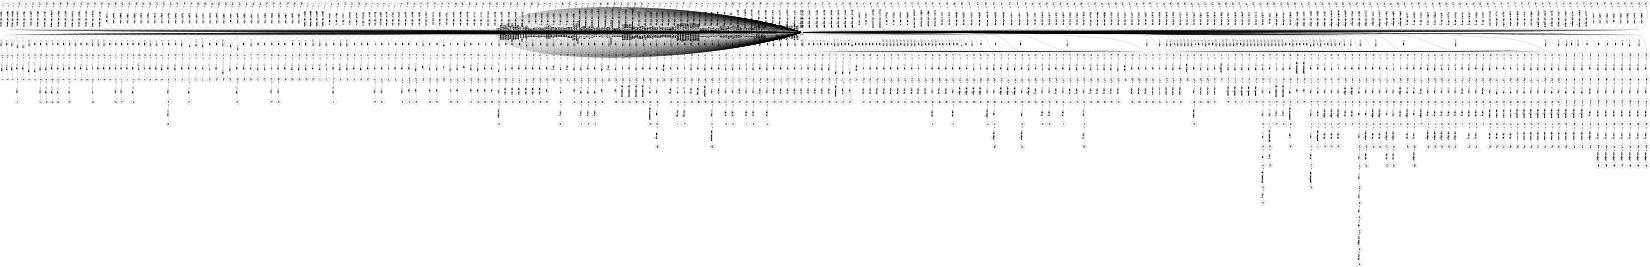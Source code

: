 digraph FST {
rankdir = LR;
size = "8.5,11";
label = "";
center = 1;
orientation = Landscape;
ranksep = "0.4";
nodesep = "0.25";
0 [label = "0", shape = circle, style = bold, fontsize = 14]
	0 -> 0 [label = "further:そして/-0.22412", fontsize = 14];
	0 -> 0 [label = "further:また/-0.535", fontsize = 14];
	0 -> 0 [label = "further:さらに/-0.57689", fontsize = 14];
	0 -> 1 [label = "further:<eps>/-0.32684", fontsize = 14];
	0 -> 0 [label = "further:なお/-0.14447", fontsize = 14];
	0 -> 0 [label = "further:より/-0.17494", fontsize = 14];
	0 -> 0 [label = "further:も/0.13521", fontsize = 14];
	0 -> 0 [label = "further:更に/-0.52082", fontsize = 14];
	0 -> 4 [label = "further:<eps>/-0.30698", fontsize = 14];
	0 -> 0 [label = "further:しかも/-0.13724", fontsize = 14];
	0 -> 7 [label = "further:<eps>/0.053651", fontsize = 14];
	0 -> 0 [label = "further:一方/0.1005", fontsize = 14];
	0 -> 0 [label = "further:又/-0.091463", fontsize = 14];
	0 -> 0 [label = "further:更なる/-0.33496", fontsize = 14];
	0 -> 0 [label = "further:さらなる/-0.32761", fontsize = 14];
	0 -> 0 [label = "further:一層/-0.34652", fontsize = 14];
	0 -> 0 [label = "further:別/-0.039066", fontsize = 14];
	0 -> 213 [label = "further:<eps>/0.26724", fontsize = 14];
	0 -> 217 [label = "further:<eps>/-0.19367", fontsize = 14];
	0 -> 221 [label = "further:<eps>/0.09899", fontsize = 14];
	0 -> 224 [label = "further:<eps>/-0.48889", fontsize = 14];
	0 -> 228 [label = "further:<eps>/-0.17654", fontsize = 14];
	0 -> 232 [label = "further:<eps>/-0.082624", fontsize = 14];
	0 -> 235 [label = "further:<eps>/-0.45768", fontsize = 14];
	0 -> 239 [label = "further:<eps>/-0.16105", fontsize = 14];
	0 -> 243 [label = "further:<eps>/0.030707", fontsize = 14];
	0 -> 246 [label = "further:<eps>/-0.32602", fontsize = 14];
	0 -> 250 [label = "further:<eps>/-0.10678", fontsize = 14];
	0 -> 254 [label = "further:<eps>/-0.097373", fontsize = 14];
	0 -> 258 [label = "further:<eps>/-0.10887", fontsize = 14];
	0 -> 861 [label = ",:<eps>/-0.3718", fontsize = 14];
	0 -> 856 [label = ",:<eps>/-0.22793", fontsize = 14];
	0 -> 849 [label = ",:<eps>/-0.32583", fontsize = 14];
	0 -> 842 [label = ",:<eps>/-0.36611", fontsize = 14];
	0 -> 836 [label = ",:<eps>/-0.32662", fontsize = 14];
	0 -> 830 [label = ",:<eps>/-0.29045", fontsize = 14];
	0 -> 823 [label = ",:<eps>/-0.40936", fontsize = 14];
	0 -> 810 [label = ",:<eps>/-0.57748", fontsize = 14];
	0 -> 805 [label = ",:<eps>/-0.45575", fontsize = 14];
	0 -> 800 [label = ",:<eps>/-0.11438", fontsize = 14];
	0 -> 794 [label = ",:<eps>/-0.30126", fontsize = 14];
	0 -> 788 [label = ",:<eps>/-0.31496", fontsize = 14];
	0 -> 782 [label = ",:<eps>/-0.30945", fontsize = 14];
	0 -> 539 [label = ",:<eps>/-0.32181", fontsize = 14];
	0 -> 535 [label = ",:<eps>/-0.41094", fontsize = 14];
	0 -> 531 [label = ",:<eps>/-0.27005", fontsize = 14];
	0 -> 526 [label = ",:<eps>/-0.39009", fontsize = 14];
	0 -> 522 [label = ",:<eps>/-0.32557", fontsize = 14];
	0 -> 518 [label = ",:<eps>/-0.2521", fontsize = 14];
	0 -> 514 [label = ",:<eps>/-0.37099", fontsize = 14];
	0 -> 510 [label = ",:<eps>/-0.25984", fontsize = 14];
	0 -> 506 [label = ",:<eps>/-0.23717", fontsize = 14];
	0 -> 502 [label = ",:<eps>/-0.24711", fontsize = 14];
	0 -> 498 [label = ",:<eps>/-0.24523", fontsize = 14];
	0 -> 494 [label = ",:<eps>/-0.26186", fontsize = 14];
	0 -> 490 [label = ",:<eps>/-0.36202", fontsize = 14];
	0 -> 486 [label = ",:<eps>/-0.26514", fontsize = 14];
	0 -> 483 [label = ",:<eps>/-0.52489", fontsize = 14];
	0 -> 0 [label = ",:、/-0.60301", fontsize = 14];
	0 -> 0 [label = ",:で/-0.41565", fontsize = 14];
	0 -> 0 [label = ",:と/-0.27357", fontsize = 14];
	0 -> 0 [label = ",:に/-0.42948", fontsize = 14];
	0 -> 0 [label = ",:が/0.10803", fontsize = 14];
	0 -> 0 [label = ",:，/-0.41118", fontsize = 14];
	0 -> 262 [label = ",:<eps>/-0.13891", fontsize = 14];
	0 -> 0 [label = "ringing:発呼/0.024905", fontsize = 14];
	0 -> 0 [label = "ringing:鳴動/-0.048304", fontsize = 14];
	0 -> 0 [label = "ringing:発生/0.32761", fontsize = 14];
	0 -> 0 [label = "ringing:呼び出/-0.0051471", fontsize = 14];
	0 -> 0 [label = "ringing:休止/0.18631", fontsize = 14];
	0 -> 0 [label = "ringing:う/0.39399", fontsize = 14];
	0 -> 10 [label = "ringing:<eps>/-0.35135", fontsize = 14];
	0 -> 14 [label = "ringing:<eps>/-0.30895", fontsize = 14];
	0 -> 0 [label = "ringing:リンギング/-0.51918", fontsize = 14];
	0 -> 17 [label = "ringing:<eps>/-0.30059", fontsize = 14];
	0 -> 20 [label = "ringing:<eps>/-0.30059", fontsize = 14];
	0 -> 271 [label = "is:<eps>/0.27731", fontsize = 14];
	0 -> 267 [label = "is:<eps>/0.17586", fontsize = 14];
	0 -> 0 [label = "is:も/-0.11893", fontsize = 14];
	0 -> 0 [label = "is:が/-0.59235", fontsize = 14];
	0 -> 275 [label = "is:<eps>/0.22711", fontsize = 14];
	0 -> 279 [label = "is:<eps>/-0.027053", fontsize = 14];
	0 -> 283 [label = "is:<eps>/-0.14024", fontsize = 14];
	0 -> 287 [label = "is:<eps>/-0.0061738", fontsize = 14];
	0 -> 0 [label = "is:に/-0.060866", fontsize = 14];
	0 -> 0 [label = "is:は/-0.57102", fontsize = 14];
	0 -> 0 [label = "is:の/0.052175", fontsize = 14];
	0 -> 0 [label = "is:あ/-0.039107", fontsize = 14];
	0 -> 0 [label = "is:を/-0.5021", fontsize = 14];
	0 -> 0 [label = "is:れ/-0.27942", fontsize = 14];
	0 -> 0 [label = "such:等/-0.29686", fontsize = 14];
	0 -> 0 [label = "such:など/-0.23222", fontsize = 14];
	0 -> 0 [label = "such:様/-0.22512", fontsize = 14];
	0 -> 0 [label = "such:ら/-0.051945", fontsize = 14];
	0 -> 0 [label = "such:例えば/-0.12439", fontsize = 14];
	0 -> 0 [label = "such:こう/-0.11487", fontsize = 14];
	0 -> 0 [label = "such:い/0.072776", fontsize = 14];
	0 -> 42 [label = "such:<eps>/-0.12222", fontsize = 14];
	0 -> 39 [label = "such:<eps>/-0.07982", fontsize = 14];
	0 -> 0 [label = "such:これ/-0.045519", fontsize = 14];
	0 -> 0 [label = "such:な/-0.19884", fontsize = 14];
	0 -> 35 [label = "such:<eps>/-0.2559", fontsize = 14];
	0 -> 0 [label = "such:よう/-0.37519", fontsize = 14];
	0 -> 31 [label = "such:<eps>/-0.17422", fontsize = 14];
	0 -> 27 [label = "such:<eps>/-0.43614", fontsize = 14];
	0 -> 0 [label = "such:この/-0.22948", fontsize = 14];
	0 -> 23 [label = "such:<eps>/-0.26154", fontsize = 14];
	0 -> 728 [label = "such:<eps>/-0.21919", fontsize = 14];
	0 -> 737 [label = "such:<eps>/-0.29889", fontsize = 14];
	0 -> 744 [label = "such:<eps>/0.67952", fontsize = 14];
	0 -> 749 [label = "such:<eps>/-0.075914", fontsize = 14];
	0 -> 754 [label = "such:<eps>/0.2746", fontsize = 14];
	0 -> 760 [label = "such:<eps>/0.69008", fontsize = 14];
	0 -> 764 [label = "such:<eps>/0.4907", fontsize = 14];
	0 -> 0 [label = "such:の/0.0082547", fontsize = 14];
	0 -> 0 [label = "such:かか/-0.21255", fontsize = 14];
	0 -> 332 [label = "such:<eps>/-0.18041", fontsize = 14];
	0 -> 329 [label = "such:<eps>/-0.10906", fontsize = 14];
	0 -> 315 [label = "such:<eps>/-0.20408", fontsize = 14];
	0 -> 320 [label = "such:<eps>/-0.17771", fontsize = 14];
	0 -> 291 [label = "such:<eps>/-0.11211", fontsize = 14];
	0 -> 295 [label = "such:<eps>/0.010808", fontsize = 14];
	0 -> 298 [label = "such:<eps>/-0.24089", fontsize = 14];
	0 -> 303 [label = "such:<eps>/-0.15919", fontsize = 14];
	0 -> 306 [label = "such:<eps>/-0.16208", fontsize = 14];
	0 -> 310 [label = "such:<eps>/-0.25189", fontsize = 14];
	0 -> 325 [label = "such:<eps>/-0.04015", fontsize = 14];
	0 -> 336 [label = "a:<eps>/0.28142", fontsize = 14];
	0 -> 340 [label = "a:<eps>/0.27688", fontsize = 14];
	0 -> 0 [label = "a:a/-0.27632", fontsize = 14];
	0 -> 0 [label = "a:、/-0.53146", fontsize = 14];
	0 -> 46 [label = "a:<eps>/-0.31884", fontsize = 14];
	0 -> 0 [label = "a:た/-0.4067", fontsize = 14];
	0 -> 0 [label = "a:その/-0.33499", fontsize = 14];
	0 -> 0 [label = "a:は/-0.45571", fontsize = 14];
	0 -> 49 [label = "a:<eps>/-0.39478", fontsize = 14];
	0 -> 0 [label = "a:また/-0.28764", fontsize = 14];
	0 -> 52 [label = "a:<eps>/-0.33191", fontsize = 14];
	0 -> 0 [label = "a:さらに/-0.27717", fontsize = 14];
	0 -> 0 [label = "a:する/-0.4215", fontsize = 14];
	0 -> 0 [label = "a:る/-0.33829", fontsize = 14];
	0 -> 0 [label = "a:１/-0.33059", fontsize = 14];
	0 -> 0 [label = "a:ａ/-0.36908", fontsize = 14];
	0 -> 0 [label = "a:半/-0.29268", fontsize = 14];
	0 -> 352 [label = "a:<eps>/-0.38944", fontsize = 14];
	0 -> 348 [label = "a:<eps>/-0.28508", fontsize = 14];
	0 -> 344 [label = "a:<eps>/-0.34581", fontsize = 14];
	0 -> 0 [label = "phenomenon:こと/0.23604", fontsize = 14];
	0 -> 0 [label = "phenomenon:もの/0.18387", fontsize = 14];
	0 -> 62 [label = "phenomenon:<eps>/-0.36272", fontsize = 14];
	0 -> 0 [label = "phenomenon:現象/-0.70639", fontsize = 14];
	0 -> 0 [label = "phenomenon:発生/0.32314", fontsize = 14];
	0 -> 0 [label = "phenomenon:起き/-0.066353", fontsize = 14];
	0 -> 0 [label = "phenomenon:起こ/0.060014", fontsize = 14];
	0 -> 0 [label = "phenomenon:生/0.20003", fontsize = 14];
	0 -> 0 [label = "phenomenon:状態/0.3867", fontsize = 14];
	0 -> 0 [label = "phenomenon:事象/-0.20005", fontsize = 14];
	0 -> 0 [label = "phenomenon:事態/0.032843", fontsize = 14];
	0 -> 0 [label = "phenomenon:アップ/0.24843", fontsize = 14];
	0 -> 0 [label = "phenomenon:しま/0.18384", fontsize = 14];
	0 -> 0 [label = "phenomenon:持/0.29069", fontsize = 14];
	0 -> 59 [label = "phenomenon:<eps>/-0.43979", fontsize = 14];
	0 -> 0 [label = "phenomenon:これ/0.24682", fontsize = 14];
	0 -> 55 [label = "phenomenon:<eps>/-0.49469", fontsize = 14];
	0 -> 357 [label = "phenomenon:<eps>/-0.24919", fontsize = 14];
	0 -> 363 [label = "phenomenon:<eps>/0.541", fontsize = 14];
	0 -> 366 [label = "phenomenon:<eps>/-0.079326", fontsize = 14];
	0 -> 370 [label = "phenomenon:<eps>/0.42779", fontsize = 14];
	0 -> 375 [label = "phenomenon:<eps>/-0.19262", fontsize = 14];
	0 -> 380 [label = "phenomenon:<eps>/-0.0053624", fontsize = 14];
	0 -> 384 [label = "that:<eps>/0.0079454", fontsize = 14];
	0 -> 0 [label = "that:より/-0.15118", fontsize = 14];
	0 -> 0 [label = "that:た/-0.12403", fontsize = 14];
	0 -> 0 [label = "that:その/-0.096932", fontsize = 14];
	0 -> 0 [label = "that:で/-0.23807", fontsize = 14];
	0 -> 65 [label = "that:<eps>/-0.23077", fontsize = 14];
	0 -> 68 [label = "that:<eps>/-0.25896", fontsize = 14];
	0 -> 0 [label = "that:と/-0.26652", fontsize = 14];
	0 -> 72 [label = "that:<eps>/-0.25068", fontsize = 14];
	0 -> 0 [label = "that:な/-0.20842", fontsize = 14];
	0 -> 0 [label = "that:っ/-0.12812", fontsize = 14];
	0 -> 0 [label = "that:に/0.22184", fontsize = 14];
	0 -> 0 [label = "that:い/-0.11883", fontsize = 14];
	0 -> 0 [label = "that:る/0.077667", fontsize = 14];
	0 -> 0 [label = "that:こと/-0.12088", fontsize = 14];
	0 -> 0 [label = "that:が/-0.020673", fontsize = 14];
	0 -> 0 [label = "that:あ/-0.14307", fontsize = 14];
	0 -> 0 [label = "that:を/-0.10968", fontsize = 14];
	0 -> 76 [label = "that:<eps>/0.004026", fontsize = 14];
	0 -> 0 [label = "that:当該/-0.040628", fontsize = 14];
	0 -> 79 [label = "that:<eps>/-0.23444", fontsize = 14];
	0 -> 0 [label = "that:場合/0.10952", fontsize = 14];
	0 -> 83 [label = "that:<eps>/-0.12916", fontsize = 14];
	0 -> 768 [label = "after:<eps>/0.013675", fontsize = 14];
	0 -> 776 [label = "after:<eps>/-0.028151", fontsize = 14];
	0 -> 0 [label = "after:次/0.021611", fontsize = 14];
	0 -> 0 [label = "after:た/-0.22686", fontsize = 14];
	0 -> 86 [label = "after:<eps>/-0.6139", fontsize = 14];
	0 -> 89 [label = "after:<eps>/-0.28651", fontsize = 14];
	0 -> 92 [label = "after:<eps>/-0.29268", fontsize = 14];
	0 -> 0 [label = "after:そして/-0.089448", fontsize = 14];
	0 -> 0 [label = "after:後/-0.63192", fontsize = 14];
	0 -> 0 [label = "after:さらに/0.11889", fontsize = 14];
	0 -> 95 [label = "after:<eps>/-0.40306", fontsize = 14];
	0 -> 0 [label = "after:から/-0.087003", fontsize = 14];
	0 -> 0 [label = "after:以降/-0.26451", fontsize = 14];
	0 -> 0 [label = "after:経/-0.10086", fontsize = 14];
	0 -> 0 [label = "after:行/0.14875", fontsize = 14];
	0 -> 98 [label = "after:<eps>/-0.41025", fontsize = 14];
	0 -> 0 [label = "after:一旦/0.019939", fontsize = 14];
	0 -> 388 [label = "after:<eps>/-0.11661", fontsize = 14];
	0 -> 392 [label = "after:<eps>/-0.1967", fontsize = 14];
	0 -> 0 [label = "after:たら/-0.19537", fontsize = 14];
	0 -> 0 [label = "generation:作成/-0.26192", fontsize = 14];
	0 -> 0 [label = "generation:発電/-0.32966", fontsize = 14];
	0 -> 0 [label = "generation:生成/-0.48931", fontsize = 14];
	0 -> 0 [label = "generation:世代/-0.40463", fontsize = 14];
	0 -> 467 [label = "generation:<eps>/-0.16943", fontsize = 14];
	0 -> 463 [label = "generation:<eps>/-0.036033", fontsize = 14];
	0 -> 459 [label = "generation:<eps>/-0.0017091", fontsize = 14];
	0 -> 455 [label = "generation:<eps>/0.44027", fontsize = 14];
	0 -> 451 [label = "generation:<eps>/0.21039", fontsize = 14];
	0 -> 447 [label = "generation:<eps>/-0.1548", fontsize = 14];
	0 -> 443 [label = "generation:<eps>/-0.21474", fontsize = 14];
	0 -> 439 [label = "generation:<eps>/-0.094297", fontsize = 14];
	0 -> 435 [label = "generation:<eps>/-0.1891", fontsize = 14];
	0 -> 430 [label = "generation:<eps>/-0.14279", fontsize = 14];
	0 -> 426 [label = "generation:<eps>/-0.10387", fontsize = 14];
	0 -> 421 [label = "generation:<eps>/-0.23011", fontsize = 14];
	0 -> 416 [label = "generation:<eps>/-0.22302", fontsize = 14];
	0 -> 412 [label = "generation:<eps>/-0.37252", fontsize = 14];
	0 -> 407 [label = "generation:<eps>/-0.29261", fontsize = 14];
	0 -> 402 [label = "generation:<eps>/-0.30476", fontsize = 14];
	0 -> 398 [label = "generation:<eps>/-0.48097", fontsize = 14];
	0 -> 103 [label = "generation:<eps>/-0.24189", fontsize = 14];
	0 -> 0 [label = "generation:発生/-0.56758", fontsize = 14];
	0 -> 0 [label = "generation:形成/0.31873", fontsize = 14];
	0 -> 0 [label = "of:は/-0.039741", fontsize = 14];
	0 -> 0 [label = "of:も/0.068829", fontsize = 14];
	0 -> 471 [label = "of:<eps>/-0.081137", fontsize = 14];
	0 -> 0 [label = "of:の/-0.61023", fontsize = 14];
	0 -> 0 [label = "of:に/-0.19756", fontsize = 14];
	0 -> 106 [label = "of:<eps>/-0.19877", fontsize = 14];
	0 -> 0 [label = "of:を/-0.38236", fontsize = 14];
	0 -> 0 [label = "of:が/-0.23188", fontsize = 14];
	0 -> 475 [label = "undershoot:<eps>/-0.073936", fontsize = 14];
	0 -> 0 [label = "undershoot:アンダーシュート/-0.44248", fontsize = 14];
	0 -> 109 [label = "undershoot:<eps>/-0.047438", fontsize = 14];
	0 -> 0 [label = "or:など/-0.18722", fontsize = 14];
	0 -> 0 [label = "or:乃至/-0.035285", fontsize = 14];
	0 -> 122 [label = "or:<eps>/-0.49465", fontsize = 14];
	0 -> 0 [label = "or:又/-0.49222", fontsize = 14];
	0 -> 0 [label = "or:，/-0.065083", fontsize = 14];
	0 -> 119 [label = "or:<eps>/-0.40386", fontsize = 14];
	0 -> 0 [label = "or:また/-0.37434", fontsize = 14];
	0 -> 0 [label = "or:は/-0.1629", fontsize = 14];
	0 -> 0 [label = "or:（/0.042917", fontsize = 14];
	0 -> 116 [label = "or:<eps>/-0.44273", fontsize = 14];
	0 -> 113 [label = "or:<eps>/-0.35805", fontsize = 14];
	0 -> 0 [label = "or:、/-0.059994", fontsize = 14];
	0 -> 0 [label = "or:等/-0.21017", fontsize = 14];
	0 -> 0 [label = "or:や/-0.49173", fontsize = 14];
	0 -> 0 [label = "or:或いは/-0.44208", fontsize = 14];
	0 -> 0 [label = "or:いし/-0.26946", fontsize = 14];
	0 -> 0 [label = "or:あるいは/-0.51215", fontsize = 14];
	0 -> 0 [label = "or:ｏｒ/-0.41052", fontsize = 14];
	0 -> 0 [label = "or:か/-0.29984", fontsize = 14];
	0 -> 0 [label = "or:若しくは/-0.31853", fontsize = 14];
	0 -> 0 [label = "or:もしくは/-0.42813", fontsize = 14];
	0 -> 0 [label = "or:／/0.0053898", fontsize = 14];
	0 -> 0 [label = "or:たり/-0.33187", fontsize = 14];
	0 -> 479 [label = "overshoot:<eps>/-0.093042", fontsize = 14];
	0 -> 0 [label = "overshoot:オーバーシュート/-0.64148", fontsize = 14];
	0 -> 125 [label = "overshoot:<eps>/-0.33629", fontsize = 14];
	0 -> 0 [label = "overshoot:オーバ/-0.035648", fontsize = 14];
	0 -> 128 [label = "overshoot:<eps>/-0.25331", fontsize = 14];
	0 -> 0 [label = "overshoot:変化/0.39057", fontsize = 14];
	0 -> 131 [label = "overshoot:<eps>/-0.37475", fontsize = 14];
	0 -> 0 [label = "overshoot:シュート/-0.12878", fontsize = 14];
	0 -> 1063 [label = "the:<eps>/-0.11208", fontsize = 14];
	0 -> 565 [label = "the:<eps>/-0.42122", fontsize = 14];
	0 -> 1056 [label = "the:<eps>/0.051695", fontsize = 14];
	0 -> 1049 [label = "the:<eps>/0.25554", fontsize = 14];
	0 -> 1042 [label = "the:<eps>/0.16924", fontsize = 14];
	0 -> 1035 [label = "the:<eps>/0.083679", fontsize = 14];
	0 -> 1028 [label = "the:<eps>/-0.051743", fontsize = 14];
	0 -> 1021 [label = "the:<eps>/0.28393", fontsize = 14];
	0 -> 1015 [label = "the:<eps>/0.25053", fontsize = 14];
	0 -> 1009 [label = "the:<eps>/-0.34117", fontsize = 14];
	0 -> 1003 [label = "the:<eps>/-0.34971", fontsize = 14];
	0 -> 997 [label = "the:<eps>/-0.37829", fontsize = 14];
	0 -> 991 [label = "the:<eps>/-0.2937", fontsize = 14];
	0 -> 985 [label = "the:<eps>/-0.32226", fontsize = 14];
	0 -> 979 [label = "the:<eps>/-0.28144", fontsize = 14];
	0 -> 973 [label = "the:<eps>/-0.42451", fontsize = 14];
	0 -> 967 [label = "the:<eps>/-0.38904", fontsize = 14];
	0 -> 961 [label = "the:<eps>/-0.31552", fontsize = 14];
	0 -> 955 [label = "the:<eps>/-0.58631", fontsize = 14];
	0 -> 0 [label = "the:この/-0.36216", fontsize = 14];
	0 -> 0 [label = "the:前記/-0.39973", fontsize = 14];
	0 -> 0 [label = "the:する/-0.24789", fontsize = 14];
	0 -> 0 [label = "the:ア/-0.21137", fontsize = 14];
	0 -> 0 [label = "the:本/-0.2343", fontsize = 14];
	0 -> 0 [label = "the:各/-0.23004", fontsize = 14];
	0 -> 0 [label = "the:尚/-0.22102", fontsize = 14];
	0 -> 141 [label = "the:<eps>/-0.43285", fontsize = 14];
	0 -> 903 [label = "the:<eps>/-0.040922", fontsize = 14];
	0 -> 897 [label = "the:<eps>/0.076628", fontsize = 14];
	0 -> 891 [label = "the:<eps>/0.063958", fontsize = 14];
	0 -> 885 [label = "the:<eps>/-0.11638", fontsize = 14];
	0 -> 879 [label = "the:<eps>/0.19131", fontsize = 14];
	0 -> 874 [label = "the:<eps>/0.18294", fontsize = 14];
	0 -> 867 [label = "the:<eps>/0.18891", fontsize = 14];
	0 -> 0 [label = "the:、/-0.56087", fontsize = 14];
	0 -> 0 [label = "the:た/-0.31363", fontsize = 14];
	0 -> 138 [label = "the:<eps>/-0.31222", fontsize = 14];
	0 -> 135 [label = "the:<eps>/-0.3569", fontsize = 14];
	0 -> 0 [label = "the:は/-0.3999", fontsize = 14];
	0 -> 0 [label = "the:の/-0.46103", fontsize = 14];
	0 -> 0 [label = "the:その/-0.31193", fontsize = 14];
	0 -> 701 [label = "the:<eps>/-0.29705", fontsize = 14];
	0 -> 697 [label = "the:<eps>/-0.24605", fontsize = 14];
	0 -> 693 [label = "the:<eps>/-0.38725", fontsize = 14];
	0 -> 688 [label = "the:<eps>/-0.42985", fontsize = 14];
	0 -> 685 [label = "the:<eps>/0.47517", fontsize = 14];
	0 -> 681 [label = "the:<eps>/-0.44342", fontsize = 14];
	0 -> 677 [label = "the:<eps>/-0.36204", fontsize = 14];
	0 -> 544 [label = "the:<eps>/-0.53821", fontsize = 14];
	0 -> 548 [label = "the:<eps>/-0.35793", fontsize = 14];
	0 -> 552 [label = "the:<eps>/-0.38126", fontsize = 14];
	0 -> 556 [label = "the:<eps>/-0.42538", fontsize = 14];
	0 -> 560 [label = "the:<eps>/-0.44907", fontsize = 14];
	0 -> 144 [label = "the:<eps>/-0.38489", fontsize = 14];
	0 -> 571 [label = "the:<eps>/-0.39889", fontsize = 14];
	0 -> 575 [label = "the:<eps>/-0.40646", fontsize = 14];
	0 -> 579 [label = "the:<eps>/-0.37113", fontsize = 14];
	0 -> 583 [label = "the:<eps>/-0.38407", fontsize = 14];
	0 -> 589 [label = "the:<eps>/-0.326", fontsize = 14];
	0 -> 673 [label = "the:<eps>/-0.26581", fontsize = 14];
	0 -> 669 [label = "the:<eps>/0.14887", fontsize = 14];
	0 -> 665 [label = "the:<eps>/-0.53263", fontsize = 14];
	0 -> 0 [label = "the:（/-0.22286", fontsize = 14];
	0 -> 611 [label = "voltage:<eps>/-0.28157", fontsize = 14];
	0 -> 616 [label = "voltage:<eps>/-0.29704", fontsize = 14];
	0 -> 620 [label = "voltage:<eps>/-0.26905", fontsize = 14];
	0 -> 624 [label = "voltage:<eps>/-0.29485", fontsize = 14];
	0 -> 630 [label = "voltage:<eps>/-0.10824", fontsize = 14];
	0 -> 634 [label = "voltage:<eps>/-0.028184", fontsize = 14];
	0 -> 638 [label = "voltage:<eps>/-0.036758", fontsize = 14];
	0 -> 642 [label = "voltage:<eps>/-0.075394", fontsize = 14];
	0 -> 926 [label = "voltage:<eps>/0.41283", fontsize = 14];
	0 -> 920 [label = "voltage:<eps>/-0.14599", fontsize = 14];
	0 -> 914 [label = "voltage:<eps>/0.014464", fontsize = 14];
	0 -> 607 [label = "voltage:<eps>/-0.2267", fontsize = 14];
	0 -> 0 [label = "voltage:電位/-0.22184", fontsize = 14];
	0 -> 602 [label = "voltage:<eps>/-0.012914", fontsize = 14];
	0 -> 597 [label = "voltage:<eps>/0.14908", fontsize = 14];
	0 -> 593 [label = "voltage:<eps>/0.15394", fontsize = 14];
	0 -> 0 [label = "voltage:電圧/-0.75506", fontsize = 14];
	0 -> 0 [label = "voltage:ｖ/-0.048607", fontsize = 14];
	0 -> 909 [label = "voltage:<eps>/0.15629", fontsize = 14];
	0 -> 151 [label = "at:<eps>/-0.37917", fontsize = 14];
	0 -> 0 [label = "at:い/-0.055759", fontsize = 14];
	0 -> 0 [label = "at:を/0.086457", fontsize = 14];
	0 -> 0 [label = "at:時/-0.24273", fontsize = 14];
	0 -> 0 [label = "at:おけ/-0.15829", fontsize = 14];
	0 -> 0 [label = "at:お/-0.21741", fontsize = 14];
	0 -> 155 [label = "at:<eps>/-0.20505", fontsize = 14];
	0 -> 0 [label = "at:さ/-0.022846", fontsize = 14];
	0 -> 0 [label = "at:側/-0.063007", fontsize = 14];
	0 -> 0 [label = "at:に/-0.37355", fontsize = 14];
	0 -> 0 [label = "at:で/-0.35477", fontsize = 14];
	0 -> 0 [label = "at:の/0.19824", fontsize = 14];
	0 -> 147 [label = "at:<eps>/-0.18732", fontsize = 14];
	0 -> 0 [label = "at:し/0.050397", fontsize = 14];
	0 -> 661 [label = "at:<eps>/-0.065679", fontsize = 14];
	0 -> 653 [label = "at:<eps>/-0.093663", fontsize = 14];
	0 -> 650 [label = "at:<eps>/0.16029", fontsize = 14];
	0 -> 646 [label = "at:<eps>/0.044428", fontsize = 14];
	0 -> 931 [label = "at:<eps>/-0.12466", fontsize = 14];
	0 -> 937 [label = "at:<eps>/0.021157", fontsize = 14];
	0 -> 943 [label = "at:<eps>/0.034624", fontsize = 14];
	0 -> 949 [label = "at:<eps>/-0.15265", fontsize = 14];
	0 -> 657 [label = "at:<eps>/-0.10139", fontsize = 14];
	0 -> 724 [label = "output:<eps>/-0.51168", fontsize = 14];
	0 -> 720 [label = "output:<eps>/-0.7476", fontsize = 14];
	0 -> 716 [label = "output:<eps>/0.049101", fontsize = 14];
	0 -> 712 [label = "output:<eps>/0.19047", fontsize = 14];
	0 -> 708 [label = "output:<eps>/0.15238", fontsize = 14];
	0 -> 705 [label = "output:<eps>/0.18187", fontsize = 14];
	0 -> 0 [label = "output:出力/-0.73052", fontsize = 14];
	0 -> 0 [label = "output:れ/0.26531", fontsize = 14];
	0 -> 0 [label = "output:さ/0.31371", fontsize = 14];
	0 -> 0 [label = "output:アウトプット/-0.32363", fontsize = 14];
	0 -> 158 [label = "output:<eps>/-0.35822", fontsize = 14];
	0 -> 0 [label = "output:ｏ/0.10944", fontsize = 14];
	0 -> 0 [label = "terminal:電極/0.15499", fontsize = 14];
	0 -> 0 [label = "terminal:終了/0.2065", fontsize = 14];
	0 -> 0 [label = "terminal:端末/-0.56323", fontsize = 14];
	0 -> 0 [label = "terminal:端子/-0.72511", fontsize = 14];
	0 -> 161 [label = "terminal:<eps>/-0.36804", fontsize = 14];
	0 -> 164 [label = "terminal:<eps>/-0.35422", fontsize = 14];
	0 -> 0 [label = "terminal:ターミナル/-0.40828", fontsize = 14];
	0 -> 0 [label = "terminal:端/-0.40243", fontsize = 14];
	0 -> 0 [label = "terminal:一端/-0.044894", fontsize = 14];
	0 -> 0 [label = "terminal:側端子/-0.34476", fontsize = 14];
	0 -> 0 [label = "terminal:素子/0.39389", fontsize = 14];
	0 -> 0 [label = "terminal:端局/-0.24542", fontsize = 14];
	0 -> 0 [label = "terminal:終端/-0.19977", fontsize = 14];
	0 -> 170 [label = "vibrates:<eps>/0.31795", fontsize = 14];
	0 -> 167 [label = "vibrates:<eps>/-0.15277", fontsize = 14];
	0 -> 183 [label = "vibrates:<eps>/-0.065171", fontsize = 14];
	0 -> 0 [label = "vibrates:振動/-0.041182", fontsize = 14];
	0 -> 173 [label = "vibrates:<eps>/-0.2011", fontsize = 14];
	0 -> 176 [label = "vibrates:<eps>/-0.060613", fontsize = 14];
	0 -> 180 [label = "vibrates:<eps>/0.24414", fontsize = 14];
	0 -> 209 [label = ".:<eps>/-0.60702", fontsize = 14];
	0 -> 186 [label = ".:<eps>/-0.37591", fontsize = 14];
	0 -> 189 [label = ".:<eps>/-0.56222", fontsize = 14];
	0 -> 0 [label = ".:。/-0.62093", fontsize = 14];
	0 -> 192 [label = ".:<eps>/-0.5232", fontsize = 14];
	0 -> 195 [label = ".:<eps>/-0.67686", fontsize = 14];
	0 -> 199 [label = ".:<eps>/-0.40936", fontsize = 14];
	0 -> 0 [label = ".:る/-0.36042", fontsize = 14];
	0 -> 203 [label = ".:<eps>/-0.70148", fontsize = 14];
	0 -> 206 [label = ".:<eps>/-0.38263", fontsize = 14];
1 [label = "1", shape = circle, style = solid, fontsize = 14]
2 [label = "2", shape = circle, style = solid, fontsize = 14]
	2 -> 3 [label = "<eps>:さらに", fontsize = 14];
3 [label = "3", shape = circle, style = solid, fontsize = 14]
	3 -> 0 [label = "<eps>:また", fontsize = 14];
4 [label = "4", shape = circle, style = solid, fontsize = 14]
5 [label = "5", shape = circle, style = solid, fontsize = 14]
	5 -> 6 [label = "<eps>:更に", fontsize = 14];
6 [label = "6", shape = circle, style = solid, fontsize = 14]
	6 -> 0 [label = "<eps>:他", fontsize = 14];
7 [label = "7", shape = circle, style = solid, fontsize = 14]
8 [label = "8", shape = circle, style = solid, fontsize = 14]
	8 -> 9 [label = "<eps>:それ", fontsize = 14];
9 [label = "9", shape = circle, style = solid, fontsize = 14]
	9 -> 0 [label = "<eps>:以上", fontsize = 14];
10 [label = "10", shape = circle, style = solid, fontsize = 14]
11 [label = "11", shape = circle, style = solid, fontsize = 14]
	11 -> 12 [label = "<eps>:ら", fontsize = 14];
12 [label = "12", shape = circle, style = solid, fontsize = 14]
	12 -> 13 [label = "<eps>:の", fontsize = 14];
13 [label = "13", shape = circle, style = solid, fontsize = 14]
	13 -> 0 [label = "<eps>:リンギング", fontsize = 14];
14 [label = "14", shape = circle, style = solid, fontsize = 14]
15 [label = "15", shape = circle, style = solid, fontsize = 14]
	15 -> 16 [label = "<eps>:ら", fontsize = 14];
16 [label = "16", shape = circle, style = solid, fontsize = 14]
	16 -> 0 [label = "<eps>:リンギング", fontsize = 14];
17 [label = "17", shape = circle, style = solid, fontsize = 14]
18 [label = "18", shape = circle, style = solid, fontsize = 14]
	18 -> 19 [label = "<eps>:リンギング", fontsize = 14];
19 [label = "19", shape = circle, style = solid, fontsize = 14]
	19 -> 0 [label = "<eps>:現象", fontsize = 14];
20 [label = "20", shape = circle, style = solid, fontsize = 14]
21 [label = "21", shape = circle, style = solid, fontsize = 14]
	21 -> 22 [label = "<eps>:リンギング", fontsize = 14];
22 [label = "22", shape = circle, style = solid, fontsize = 14]
	22 -> 0 [label = "<eps>:・", fontsize = 14];
23 [label = "23", shape = circle, style = solid, fontsize = 14]
24 [label = "24", shape = circle, style = solid, fontsize = 14]
	24 -> 25 [label = "<eps>:の", fontsize = 14];
25 [label = "25", shape = circle, style = solid, fontsize = 14]
	25 -> 26 [label = "<eps>:よう", fontsize = 14];
26 [label = "26", shape = circle, style = solid, fontsize = 14]
	26 -> 0 [label = "<eps>:な", fontsize = 14];
27 [label = "27", shape = circle, style = solid, fontsize = 14]
28 [label = "28", shape = circle, style = solid, fontsize = 14]
	28 -> 29 [label = "<eps>:この", fontsize = 14];
29 [label = "29", shape = circle, style = solid, fontsize = 14]
	29 -> 30 [label = "<eps>:よう", fontsize = 14];
30 [label = "30", shape = circle, style = solid, fontsize = 14]
	30 -> 0 [label = "<eps>:な", fontsize = 14];
31 [label = "31", shape = circle, style = solid, fontsize = 14]
32 [label = "32", shape = circle, style = solid, fontsize = 14]
	32 -> 33 [label = "<eps>:この", fontsize = 14];
33 [label = "33", shape = circle, style = solid, fontsize = 14]
	33 -> 34 [label = "<eps>:種", fontsize = 14];
34 [label = "34", shape = circle, style = solid, fontsize = 14]
	34 -> 0 [label = "<eps>:の", fontsize = 14];
35 [label = "35", shape = circle, style = solid, fontsize = 14]
36 [label = "36", shape = circle, style = solid, fontsize = 14]
	36 -> 37 [label = "<eps>:よう", fontsize = 14];
37 [label = "37", shape = circle, style = solid, fontsize = 14]
	37 -> 38 [label = "<eps>:に", fontsize = 14];
38 [label = "38", shape = circle, style = solid, fontsize = 14]
	38 -> 0 [label = "<eps>:な", fontsize = 14];
39 [label = "39", shape = circle, style = solid, fontsize = 14]
40 [label = "40", shape = circle, style = solid, fontsize = 14]
	40 -> 41 [label = "<eps>:これ", fontsize = 14];
41 [label = "41", shape = circle, style = solid, fontsize = 14]
	41 -> 0 [label = "<eps>:ら", fontsize = 14];
42 [label = "42", shape = circle, style = solid, fontsize = 14]
43 [label = "43", shape = circle, style = solid, fontsize = 14]
	43 -> 44 [label = "<eps>:これ", fontsize = 14];
44 [label = "44", shape = circle, style = solid, fontsize = 14]
	44 -> 45 [label = "<eps>:ら", fontsize = 14];
45 [label = "45", shape = circle, style = solid, fontsize = 14]
	45 -> 0 [label = "<eps>:の", fontsize = 14];
46 [label = "46", shape = circle, style = solid, fontsize = 14]
47 [label = "47", shape = circle, style = solid, fontsize = 14]
	47 -> 48 [label = "<eps>:、", fontsize = 14];
48 [label = "48", shape = circle, style = solid, fontsize = 14]
	48 -> 0 [label = "<eps>:これ", fontsize = 14];
49 [label = "49", shape = circle, style = solid, fontsize = 14]
50 [label = "50", shape = circle, style = solid, fontsize = 14]
	50 -> 51 [label = "<eps>:は", fontsize = 14];
51 [label = "51", shape = circle, style = solid, fontsize = 14]
	51 -> 0 [label = "<eps>:、", fontsize = 14];
52 [label = "52", shape = circle, style = solid, fontsize = 14]
53 [label = "53", shape = circle, style = solid, fontsize = 14]
	53 -> 54 [label = "<eps>:また", fontsize = 14];
54 [label = "54", shape = circle, style = solid, fontsize = 14]
	54 -> 0 [label = "<eps>:、", fontsize = 14];
55 [label = "55", shape = circle, style = solid, fontsize = 14]
56 [label = "56", shape = circle, style = solid, fontsize = 14]
	56 -> 57 [label = "<eps>:よう", fontsize = 14];
57 [label = "57", shape = circle, style = solid, fontsize = 14]
	57 -> 58 [label = "<eps>:な", fontsize = 14];
58 [label = "58", shape = circle, style = solid, fontsize = 14]
	58 -> 0 [label = "<eps>:現象", fontsize = 14];
59 [label = "59", shape = circle, style = solid, fontsize = 14]
60 [label = "60", shape = circle, style = solid, fontsize = 14]
	60 -> 61 [label = "<eps>:う", fontsize = 14];
61 [label = "61", shape = circle, style = solid, fontsize = 14]
	61 -> 0 [label = "<eps>:現象", fontsize = 14];
62 [label = "62", shape = circle, style = solid, fontsize = 14]
63 [label = "63", shape = circle, style = solid, fontsize = 14]
	63 -> 64 [label = "<eps>:き", fontsize = 14];
64 [label = "64", shape = circle, style = solid, fontsize = 14]
	64 -> 0 [label = "<eps>:現象", fontsize = 14];
65 [label = "65", shape = circle, style = solid, fontsize = 14]
66 [label = "66", shape = circle, style = solid, fontsize = 14]
	66 -> 67 [label = "<eps>:で", fontsize = 14];
67 [label = "67", shape = circle, style = solid, fontsize = 14]
	67 -> 0 [label = "<eps>:あ", fontsize = 14];
68 [label = "68", shape = circle, style = solid, fontsize = 14]
69 [label = "69", shape = circle, style = solid, fontsize = 14]
	69 -> 70 [label = "<eps>:で", fontsize = 14];
70 [label = "70", shape = circle, style = solid, fontsize = 14]
	70 -> 71 [label = "<eps>:あ", fontsize = 14];
71 [label = "71", shape = circle, style = solid, fontsize = 14]
	71 -> 0 [label = "<eps>:る", fontsize = 14];
72 [label = "72", shape = circle, style = solid, fontsize = 14]
73 [label = "73", shape = circle, style = solid, fontsize = 14]
	73 -> 74 [label = "<eps>:と", fontsize = 14];
74 [label = "74", shape = circle, style = solid, fontsize = 14]
	74 -> 75 [label = "<eps>:な", fontsize = 14];
75 [label = "75", shape = circle, style = solid, fontsize = 14]
	75 -> 0 [label = "<eps>:っ", fontsize = 14];
76 [label = "76", shape = circle, style = solid, fontsize = 14]
77 [label = "77", shape = circle, style = solid, fontsize = 14]
	77 -> 78 [label = "<eps>:を", fontsize = 14];
78 [label = "78", shape = circle, style = solid, fontsize = 14]
	78 -> 0 [label = "<eps>:有", fontsize = 14];
79 [label = "79", shape = circle, style = solid, fontsize = 14]
80 [label = "80", shape = circle, style = solid, fontsize = 14]
	80 -> 81 [label = "<eps>:もの", fontsize = 14];
81 [label = "81", shape = circle, style = solid, fontsize = 14]
	81 -> 82 [label = "<eps>:で", fontsize = 14];
82 [label = "82", shape = circle, style = solid, fontsize = 14]
	82 -> 0 [label = "<eps>:あ", fontsize = 14];
83 [label = "83", shape = circle, style = solid, fontsize = 14]
84 [label = "84", shape = circle, style = solid, fontsize = 14]
	84 -> 85 [label = "<eps>:構成", fontsize = 14];
85 [label = "85", shape = circle, style = solid, fontsize = 14]
	85 -> 0 [label = "<eps>:で", fontsize = 14];
86 [label = "86", shape = circle, style = solid, fontsize = 14]
87 [label = "87", shape = circle, style = solid, fontsize = 14]
	87 -> 88 [label = "<eps>:た", fontsize = 14];
88 [label = "88", shape = circle, style = solid, fontsize = 14]
	88 -> 0 [label = "<eps>:後", fontsize = 14];
89 [label = "89", shape = circle, style = solid, fontsize = 14]
90 [label = "90", shape = circle, style = solid, fontsize = 14]
	90 -> 91 [label = "<eps>:た", fontsize = 14];
91 [label = "91", shape = circle, style = solid, fontsize = 14]
	91 -> 0 [label = "<eps>:のち", fontsize = 14];
92 [label = "92", shape = circle, style = solid, fontsize = 14]
93 [label = "93", shape = circle, style = solid, fontsize = 14]
	93 -> 94 [label = "<eps>:た", fontsize = 14];
94 [label = "94", shape = circle, style = solid, fontsize = 14]
	94 -> 0 [label = "<eps>:あと", fontsize = 14];
95 [label = "95", shape = circle, style = solid, fontsize = 14]
96 [label = "96", shape = circle, style = solid, fontsize = 14]
	96 -> 97 [label = "<eps>:終了", fontsize = 14];
97 [label = "97", shape = circle, style = solid, fontsize = 14]
	97 -> 0 [label = "<eps>:後", fontsize = 14];
98 [label = "98", shape = circle, style = solid, fontsize = 14]
99 [label = "99", shape = circle, style = solid, fontsize = 14]
	99 -> 100 [label = "<eps>:終了", fontsize = 14];
100 [label = "100", shape = circle, style = solid, fontsize = 14]
	100 -> 101 [label = "<eps>:し", fontsize = 14];
101 [label = "101", shape = circle, style = solid, fontsize = 14]
	101 -> 102 [label = "<eps>:た", fontsize = 14];
102 [label = "102", shape = circle, style = solid, fontsize = 14]
	102 -> 0 [label = "<eps>:後", fontsize = 14];
103 [label = "103", shape = circle, style = solid, fontsize = 14]
104 [label = "104", shape = circle, style = solid, fontsize = 14]
	104 -> 105 [label = "<eps>:発生", fontsize = 14];
105 [label = "105", shape = circle, style = solid, fontsize = 14]
	105 -> 0 [label = "<eps>:用", fontsize = 14];
106 [label = "106", shape = circle, style = solid, fontsize = 14]
107 [label = "107", shape = circle, style = solid, fontsize = 14]
	107 -> 108 [label = "<eps>:に", fontsize = 14];
108 [label = "108", shape = circle, style = solid, fontsize = 14]
	108 -> 0 [label = "<eps>:おけ", fontsize = 14];
109 [label = "109", shape = circle, style = solid, fontsize = 14]
110 [label = "110", shape = circle, style = solid, fontsize = 14]
	110 -> 111 [label = "<eps>:アン", fontsize = 14];
111 [label = "111", shape = circle, style = solid, fontsize = 14]
	111 -> 112 [label = "<eps>:ダ", fontsize = 14];
112 [label = "112", shape = circle, style = solid, fontsize = 14]
	112 -> 0 [label = "<eps>:シュート", fontsize = 14];
113 [label = "113", shape = circle, style = solid, fontsize = 14]
114 [label = "114", shape = circle, style = solid, fontsize = 14]
	114 -> 115 [label = "<eps>:、", fontsize = 14];
115 [label = "115", shape = circle, style = solid, fontsize = 14]
	115 -> 0 [label = "<eps>:或いは", fontsize = 14];
116 [label = "116", shape = circle, style = solid, fontsize = 14]
117 [label = "117", shape = circle, style = solid, fontsize = 14]
	117 -> 118 [label = "<eps>:、", fontsize = 14];
118 [label = "118", shape = circle, style = solid, fontsize = 14]
	118 -> 0 [label = "<eps>:あるいは", fontsize = 14];
119 [label = "119", shape = circle, style = solid, fontsize = 14]
120 [label = "120", shape = circle, style = solid, fontsize = 14]
	120 -> 121 [label = "<eps>:また", fontsize = 14];
121 [label = "121", shape = circle, style = solid, fontsize = 14]
	121 -> 0 [label = "<eps>:は", fontsize = 14];
122 [label = "122", shape = circle, style = solid, fontsize = 14]
123 [label = "123", shape = circle, style = solid, fontsize = 14]
	123 -> 124 [label = "<eps>:又", fontsize = 14];
124 [label = "124", shape = circle, style = solid, fontsize = 14]
	124 -> 0 [label = "<eps>:は", fontsize = 14];
125 [label = "125", shape = circle, style = solid, fontsize = 14]
126 [label = "126", shape = circle, style = solid, fontsize = 14]
	126 -> 127 [label = "<eps>:オーバーシュート", fontsize = 14];
127 [label = "127", shape = circle, style = solid, fontsize = 14]
	127 -> 0 [label = "<eps>:抑制", fontsize = 14];
128 [label = "128", shape = circle, style = solid, fontsize = 14]
129 [label = "129", shape = circle, style = solid, fontsize = 14]
	129 -> 130 [label = "<eps>:オーバ", fontsize = 14];
130 [label = "130", shape = circle, style = solid, fontsize = 14]
	130 -> 0 [label = "<eps>:シュート", fontsize = 14];
131 [label = "131", shape = circle, style = solid, fontsize = 14]
132 [label = "132", shape = circle, style = solid, fontsize = 14]
	132 -> 133 [label = "<eps>:すぎ", fontsize = 14];
133 [label = "133", shape = circle, style = solid, fontsize = 14]
	133 -> 134 [label = "<eps>:て", fontsize = 14];
134 [label = "134", shape = circle, style = solid, fontsize = 14]
	134 -> 0 [label = "<eps>:オーバーシュート", fontsize = 14];
135 [label = "135", shape = circle, style = solid, fontsize = 14]
136 [label = "136", shape = circle, style = solid, fontsize = 14]
	136 -> 137 [label = "<eps>:は", fontsize = 14];
137 [label = "137", shape = circle, style = solid, fontsize = 14]
	137 -> 0 [label = "<eps>:、", fontsize = 14];
138 [label = "138", shape = circle, style = solid, fontsize = 14]
139 [label = "139", shape = circle, style = solid, fontsize = 14]
	139 -> 140 [label = "<eps>:は", fontsize = 14];
140 [label = "140", shape = circle, style = solid, fontsize = 14]
	140 -> 0 [label = "<eps>:この", fontsize = 14];
141 [label = "141", shape = circle, style = solid, fontsize = 14]
142 [label = "142", shape = circle, style = solid, fontsize = 14]
	142 -> 143 [label = "<eps>:また", fontsize = 14];
143 [label = "143", shape = circle, style = solid, fontsize = 14]
	143 -> 0 [label = "<eps>:、", fontsize = 14];
144 [label = "144", shape = circle, style = solid, fontsize = 14]
145 [label = "145", shape = circle, style = solid, fontsize = 14]
	145 -> 146 [label = "<eps>:なお", fontsize = 14];
146 [label = "146", shape = circle, style = solid, fontsize = 14]
	146 -> 0 [label = "<eps>:、", fontsize = 14];
147 [label = "147", shape = circle, style = solid, fontsize = 14]
148 [label = "148", shape = circle, style = solid, fontsize = 14]
	148 -> 149 [label = "<eps>:し", fontsize = 14];
149 [label = "149", shape = circle, style = solid, fontsize = 14]
	149 -> 150 [label = "<eps>:て", fontsize = 14];
150 [label = "150", shape = circle, style = solid, fontsize = 14]
	150 -> 0 [label = "<eps>:い", fontsize = 14];
151 [label = "151", shape = circle, style = solid, fontsize = 14]
152 [label = "152", shape = circle, style = solid, fontsize = 14]
	152 -> 153 [label = "<eps>:に", fontsize = 14];
153 [label = "153", shape = circle, style = solid, fontsize = 14]
	153 -> 154 [label = "<eps>:お", fontsize = 14];
154 [label = "154", shape = circle, style = solid, fontsize = 14]
	154 -> 0 [label = "<eps>:い", fontsize = 14];
155 [label = "155", shape = circle, style = solid, fontsize = 14]
156 [label = "156", shape = circle, style = solid, fontsize = 14]
	156 -> 157 [label = "<eps>:お", fontsize = 14];
157 [label = "157", shape = circle, style = solid, fontsize = 14]
	157 -> 0 [label = "<eps>:い", fontsize = 14];
158 [label = "158", shape = circle, style = solid, fontsize = 14]
159 [label = "159", shape = circle, style = solid, fontsize = 14]
	159 -> 160 [label = "<eps>:出力", fontsize = 14];
160 [label = "160", shape = circle, style = solid, fontsize = 14]
	160 -> 0 [label = "<eps>:側", fontsize = 14];
161 [label = "161", shape = circle, style = solid, fontsize = 14]
162 [label = "162", shape = circle, style = solid, fontsize = 14]
	162 -> 163 [label = "<eps>:端子", fontsize = 14];
163 [label = "163", shape = circle, style = solid, fontsize = 14]
	163 -> 0 [label = "<eps>:部", fontsize = 14];
164 [label = "164", shape = circle, style = solid, fontsize = 14]
165 [label = "165", shape = circle, style = solid, fontsize = 14]
	165 -> 166 [label = "<eps>:端子", fontsize = 14];
166 [label = "166", shape = circle, style = solid, fontsize = 14]
	166 -> 0 [label = "<eps>:間", fontsize = 14];
167 [label = "167", shape = circle, style = solid, fontsize = 14]
168 [label = "168", shape = circle, style = solid, fontsize = 14]
	168 -> 169 [label = "<eps>:が", fontsize = 14];
169 [label = "169", shape = circle, style = solid, fontsize = 14]
	169 -> 0 [label = "<eps>:振動", fontsize = 14];
170 [label = "170", shape = circle, style = solid, fontsize = 14]
171 [label = "171", shape = circle, style = solid, fontsize = 14]
	171 -> 172 [label = "<eps>:発生", fontsize = 14];
172 [label = "172", shape = circle, style = solid, fontsize = 14]
	172 -> 0 [label = "<eps>:する", fontsize = 14];
173 [label = "173", shape = circle, style = solid, fontsize = 14]
174 [label = "174", shape = circle, style = solid, fontsize = 14]
	174 -> 175 [label = "<eps>:振動", fontsize = 14];
175 [label = "175", shape = circle, style = solid, fontsize = 14]
	175 -> 0 [label = "<eps>:する", fontsize = 14];
176 [label = "176", shape = circle, style = solid, fontsize = 14]
177 [label = "177", shape = circle, style = solid, fontsize = 14]
	177 -> 178 [label = "<eps>:振動", fontsize = 14];
178 [label = "178", shape = circle, style = solid, fontsize = 14]
	178 -> 179 [label = "<eps>:さ", fontsize = 14];
179 [label = "179", shape = circle, style = solid, fontsize = 14]
	179 -> 0 [label = "<eps>:せ", fontsize = 14];
180 [label = "180", shape = circle, style = solid, fontsize = 14]
181 [label = "181", shape = circle, style = solid, fontsize = 14]
	181 -> 182 [label = "<eps>:共振", fontsize = 14];
182 [label = "182", shape = circle, style = solid, fontsize = 14]
	182 -> 0 [label = "<eps>:素子", fontsize = 14];
183 [label = "183", shape = circle, style = solid, fontsize = 14]
184 [label = "184", shape = circle, style = solid, fontsize = 14]
	184 -> 185 [label = "<eps>:殆ど", fontsize = 14];
185 [label = "185", shape = circle, style = solid, fontsize = 14]
	185 -> 0 [label = "<eps>:振動", fontsize = 14];
186 [label = "186", shape = circle, style = solid, fontsize = 14]
187 [label = "187", shape = circle, style = solid, fontsize = 14]
	187 -> 188 [label = "<eps>:た", fontsize = 14];
188 [label = "188", shape = circle, style = solid, fontsize = 14]
	188 -> 0 [label = "<eps>:。", fontsize = 14];
189 [label = "189", shape = circle, style = solid, fontsize = 14]
190 [label = "190", shape = circle, style = solid, fontsize = 14]
	190 -> 191 [label = "<eps>:する", fontsize = 14];
191 [label = "191", shape = circle, style = solid, fontsize = 14]
	191 -> 0 [label = "<eps>:。", fontsize = 14];
192 [label = "192", shape = circle, style = solid, fontsize = 14]
193 [label = "193", shape = circle, style = solid, fontsize = 14]
	193 -> 194 [label = "<eps>:い", fontsize = 14];
194 [label = "194", shape = circle, style = solid, fontsize = 14]
	194 -> 0 [label = "<eps>:。", fontsize = 14];
195 [label = "195", shape = circle, style = solid, fontsize = 14]
196 [label = "196", shape = circle, style = solid, fontsize = 14]
	196 -> 197 [label = "<eps>:い", fontsize = 14];
197 [label = "197", shape = circle, style = solid, fontsize = 14]
	197 -> 198 [label = "<eps>:る", fontsize = 14];
198 [label = "198", shape = circle, style = solid, fontsize = 14]
	198 -> 0 [label = "<eps>:。", fontsize = 14];
199 [label = "199", shape = circle, style = solid, fontsize = 14]
200 [label = "200", shape = circle, style = solid, fontsize = 14]
	200 -> 201 [label = "<eps>:い", fontsize = 14];
201 [label = "201", shape = circle, style = solid, fontsize = 14]
	201 -> 202 [label = "<eps>:く", fontsize = 14];
202 [label = "202", shape = circle, style = solid, fontsize = 14]
	202 -> 0 [label = "<eps>:。", fontsize = 14];
203 [label = "203", shape = circle, style = solid, fontsize = 14]
204 [label = "204", shape = circle, style = solid, fontsize = 14]
	204 -> 205 [label = "<eps>:る", fontsize = 14];
205 [label = "205", shape = circle, style = solid, fontsize = 14]
	205 -> 0 [label = "<eps>:。", fontsize = 14];
206 [label = "206", shape = circle, style = solid, fontsize = 14]
207 [label = "207", shape = circle, style = solid, fontsize = 14]
	207 -> 208 [label = "<eps>:う", fontsize = 14];
208 [label = "208", shape = circle, style = solid, fontsize = 14]
	208 -> 0 [label = "<eps>:。", fontsize = 14];
209 [label = "209", shape = circle, style = solid, fontsize = 14]
210 [label = "210", shape = circle, style = solid, fontsize = 14]
	210 -> 211 [label = "<eps>:あ", fontsize = 14];
211 [label = "211", shape = circle, style = solid, fontsize = 14]
	211 -> 212 [label = "<eps>:る", fontsize = 14];
212 [label = "212", shape = circle, style = solid, fontsize = 14]
	212 -> 0 [label = "<eps>:。", fontsize = 14];
213 [label = "213", shape = circle, style = solid, fontsize = 14]
214 [label = "214", shape = circle, style = solid, fontsize = 14]
	214 -> 215 [label = ",:<eps>", fontsize = 14];
215 [label = "215", shape = circle, style = solid, fontsize = 14]
	215 -> 216 [label = "<eps>:次", fontsize = 14];
216 [label = "216", shape = circle, style = solid, fontsize = 14]
	216 -> 0 [label = "<eps>:に", fontsize = 14];
217 [label = "217", shape = circle, style = solid, fontsize = 14]
218 [label = "218", shape = circle, style = solid, fontsize = 14]
	218 -> 219 [label = ",:<eps>", fontsize = 14];
219 [label = "219", shape = circle, style = solid, fontsize = 14]
	219 -> 220 [label = "<eps>:そして", fontsize = 14];
220 [label = "220", shape = circle, style = solid, fontsize = 14]
	220 -> 0 [label = "<eps>:、", fontsize = 14];
221 [label = "221", shape = circle, style = solid, fontsize = 14]
222 [label = "222", shape = circle, style = solid, fontsize = 14]
	222 -> 223 [label = ",:<eps>", fontsize = 14];
223 [label = "223", shape = circle, style = solid, fontsize = 14]
	223 -> 0 [label = "<eps>:また", fontsize = 14];
224 [label = "224", shape = circle, style = solid, fontsize = 14]
225 [label = "225", shape = circle, style = solid, fontsize = 14]
	225 -> 226 [label = ",:<eps>", fontsize = 14];
226 [label = "226", shape = circle, style = solid, fontsize = 14]
	226 -> 227 [label = "<eps>:また", fontsize = 14];
227 [label = "227", shape = circle, style = solid, fontsize = 14]
	227 -> 0 [label = "<eps>:、", fontsize = 14];
228 [label = "228", shape = circle, style = solid, fontsize = 14]
229 [label = "229", shape = circle, style = solid, fontsize = 14]
	229 -> 230 [label = ",:<eps>", fontsize = 14];
230 [label = "230", shape = circle, style = solid, fontsize = 14]
	230 -> 231 [label = "<eps>:また", fontsize = 14];
231 [label = "231", shape = circle, style = solid, fontsize = 14]
	231 -> 0 [label = "<eps>:，", fontsize = 14];
232 [label = "232", shape = circle, style = solid, fontsize = 14]
233 [label = "233", shape = circle, style = solid, fontsize = 14]
	233 -> 234 [label = ",:<eps>", fontsize = 14];
234 [label = "234", shape = circle, style = solid, fontsize = 14]
	234 -> 0 [label = "<eps>:さらに", fontsize = 14];
235 [label = "235", shape = circle, style = solid, fontsize = 14]
236 [label = "236", shape = circle, style = solid, fontsize = 14]
	236 -> 237 [label = ",:<eps>", fontsize = 14];
237 [label = "237", shape = circle, style = solid, fontsize = 14]
	237 -> 238 [label = "<eps>:さらに", fontsize = 14];
238 [label = "238", shape = circle, style = solid, fontsize = 14]
	238 -> 0 [label = "<eps>:、", fontsize = 14];
239 [label = "239", shape = circle, style = solid, fontsize = 14]
240 [label = "240", shape = circle, style = solid, fontsize = 14]
	240 -> 241 [label = ",:<eps>", fontsize = 14];
241 [label = "241", shape = circle, style = solid, fontsize = 14]
	241 -> 242 [label = "<eps>:なお", fontsize = 14];
242 [label = "242", shape = circle, style = solid, fontsize = 14]
	242 -> 0 [label = "<eps>:、", fontsize = 14];
243 [label = "243", shape = circle, style = solid, fontsize = 14]
244 [label = "244", shape = circle, style = solid, fontsize = 14]
	244 -> 245 [label = ",:<eps>", fontsize = 14];
245 [label = "245", shape = circle, style = solid, fontsize = 14]
	245 -> 0 [label = "<eps>:更に", fontsize = 14];
246 [label = "246", shape = circle, style = solid, fontsize = 14]
247 [label = "247", shape = circle, style = solid, fontsize = 14]
	247 -> 248 [label = ",:<eps>", fontsize = 14];
248 [label = "248", shape = circle, style = solid, fontsize = 14]
	248 -> 249 [label = "<eps>:更に", fontsize = 14];
249 [label = "249", shape = circle, style = solid, fontsize = 14]
	249 -> 0 [label = "<eps>:、", fontsize = 14];
250 [label = "250", shape = circle, style = solid, fontsize = 14]
251 [label = "251", shape = circle, style = solid, fontsize = 14]
	251 -> 252 [label = ",:<eps>", fontsize = 14];
252 [label = "252", shape = circle, style = solid, fontsize = 14]
	252 -> 253 [label = "<eps>:しかも", fontsize = 14];
253 [label = "253", shape = circle, style = solid, fontsize = 14]
	253 -> 0 [label = "<eps>:、", fontsize = 14];
254 [label = "254", shape = circle, style = solid, fontsize = 14]
255 [label = "255", shape = circle, style = solid, fontsize = 14]
	255 -> 256 [label = ",:<eps>", fontsize = 14];
256 [label = "256", shape = circle, style = solid, fontsize = 14]
	256 -> 257 [label = "<eps>:尚", fontsize = 14];
257 [label = "257", shape = circle, style = solid, fontsize = 14]
	257 -> 0 [label = "<eps>:、", fontsize = 14];
258 [label = "258", shape = circle, style = solid, fontsize = 14]
259 [label = "259", shape = circle, style = solid, fontsize = 14]
	259 -> 260 [label = ",:<eps>", fontsize = 14];
260 [label = "260", shape = circle, style = solid, fontsize = 14]
	260 -> 261 [label = "<eps>:又", fontsize = 14];
261 [label = "261", shape = circle, style = solid, fontsize = 14]
	261 -> 0 [label = "<eps>:、", fontsize = 14];
262 [label = "262", shape = circle, style = solid, fontsize = 14]
263 [label = "263", shape = circle, style = solid, fontsize = 14]
	263 -> 264 [label = "ringing:<eps>", fontsize = 14];
264 [label = "264", shape = circle, style = solid, fontsize = 14]
	264 -> 265 [label = "<eps>:、", fontsize = 14];
265 [label = "265", shape = circle, style = solid, fontsize = 14]
	265 -> 266 [label = "<eps>:リンギング", fontsize = 14];
266 [label = "266", shape = circle, style = solid, fontsize = 14]
	266 -> 0 [label = "<eps>:現象", fontsize = 14];
267 [label = "267", shape = circle, style = solid, fontsize = 14]
268 [label = "268", shape = circle, style = solid, fontsize = 14]
	268 -> 269 [label = "such:<eps>", fontsize = 14];
269 [label = "269", shape = circle, style = solid, fontsize = 14]
	269 -> 270 [label = "<eps>:よう", fontsize = 14];
270 [label = "270", shape = circle, style = solid, fontsize = 14]
	270 -> 0 [label = "<eps>:に", fontsize = 14];
271 [label = "271", shape = circle, style = solid, fontsize = 14]
272 [label = "272", shape = circle, style = solid, fontsize = 14]
	272 -> 273 [label = "such:<eps>", fontsize = 14];
273 [label = "273", shape = circle, style = solid, fontsize = 14]
	273 -> 274 [label = "<eps>:と", fontsize = 14];
274 [label = "274", shape = circle, style = solid, fontsize = 14]
	274 -> 0 [label = "<eps>:な", fontsize = 14];
275 [label = "275", shape = circle, style = solid, fontsize = 14]
276 [label = "276", shape = circle, style = solid, fontsize = 14]
	276 -> 277 [label = "such:<eps>", fontsize = 14];
277 [label = "277", shape = circle, style = solid, fontsize = 14]
	277 -> 278 [label = "<eps>:に", fontsize = 14];
278 [label = "278", shape = circle, style = solid, fontsize = 14]
	278 -> 0 [label = "<eps>:な", fontsize = 14];
279 [label = "279", shape = circle, style = solid, fontsize = 14]
280 [label = "280", shape = circle, style = solid, fontsize = 14]
	280 -> 281 [label = "such:<eps>", fontsize = 14];
281 [label = "281", shape = circle, style = solid, fontsize = 14]
	281 -> 282 [label = "<eps>:が", fontsize = 14];
282 [label = "282", shape = circle, style = solid, fontsize = 14]
	282 -> 0 [label = "<eps>:例えば", fontsize = 14];
283 [label = "283", shape = circle, style = solid, fontsize = 14]
284 [label = "284", shape = circle, style = solid, fontsize = 14]
	284 -> 285 [label = "such:<eps>", fontsize = 14];
285 [label = "285", shape = circle, style = solid, fontsize = 14]
	285 -> 286 [label = "<eps>:が", fontsize = 14];
286 [label = "286", shape = circle, style = solid, fontsize = 14]
	286 -> 0 [label = "<eps>:かか", fontsize = 14];
287 [label = "287", shape = circle, style = solid, fontsize = 14]
288 [label = "288", shape = circle, style = solid, fontsize = 14]
	288 -> 289 [label = "such:<eps>", fontsize = 14];
289 [label = "289", shape = circle, style = solid, fontsize = 14]
	289 -> 290 [label = "<eps>:ら", fontsize = 14];
290 [label = "290", shape = circle, style = solid, fontsize = 14]
	290 -> 0 [label = "<eps>:は", fontsize = 14];
291 [label = "291", shape = circle, style = solid, fontsize = 14]
292 [label = "292", shape = circle, style = solid, fontsize = 14]
	292 -> 293 [label = "a:<eps>", fontsize = 14];
293 [label = "293", shape = circle, style = solid, fontsize = 14]
	293 -> 294 [label = "<eps>:、", fontsize = 14];
294 [label = "294", shape = circle, style = solid, fontsize = 14]
	294 -> 0 [label = "<eps>:この", fontsize = 14];
295 [label = "295", shape = circle, style = solid, fontsize = 14]
296 [label = "296", shape = circle, style = solid, fontsize = 14]
	296 -> 297 [label = "a:<eps>", fontsize = 14];
297 [label = "297", shape = circle, style = solid, fontsize = 14]
	297 -> 0 [label = "<eps>:その", fontsize = 14];
298 [label = "298", shape = circle, style = solid, fontsize = 14]
299 [label = "299", shape = circle, style = solid, fontsize = 14]
	299 -> 300 [label = "a:<eps>", fontsize = 14];
300 [label = "300", shape = circle, style = solid, fontsize = 14]
	300 -> 301 [label = "<eps>:その", fontsize = 14];
301 [label = "301", shape = circle, style = solid, fontsize = 14]
	301 -> 302 [label = "<eps>:よう", fontsize = 14];
302 [label = "302", shape = circle, style = solid, fontsize = 14]
	302 -> 0 [label = "<eps>:な", fontsize = 14];
303 [label = "303", shape = circle, style = solid, fontsize = 14]
304 [label = "304", shape = circle, style = solid, fontsize = 14]
	304 -> 305 [label = "a:<eps>", fontsize = 14];
305 [label = "305", shape = circle, style = solid, fontsize = 14]
	305 -> 0 [label = "<eps>:この", fontsize = 14];
306 [label = "306", shape = circle, style = solid, fontsize = 14]
307 [label = "307", shape = circle, style = solid, fontsize = 14]
	307 -> 308 [label = "a:<eps>", fontsize = 14];
308 [label = "308", shape = circle, style = solid, fontsize = 14]
	308 -> 309 [label = "<eps>:この", fontsize = 14];
309 [label = "309", shape = circle, style = solid, fontsize = 14]
	309 -> 0 [label = "<eps>:よう", fontsize = 14];
310 [label = "310", shape = circle, style = solid, fontsize = 14]
311 [label = "311", shape = circle, style = solid, fontsize = 14]
	311 -> 312 [label = "a:<eps>", fontsize = 14];
312 [label = "312", shape = circle, style = solid, fontsize = 14]
	312 -> 313 [label = "<eps>:この", fontsize = 14];
313 [label = "313", shape = circle, style = solid, fontsize = 14]
	313 -> 314 [label = "<eps>:よう", fontsize = 14];
314 [label = "314", shape = circle, style = solid, fontsize = 14]
	314 -> 0 [label = "<eps>:な", fontsize = 14];
315 [label = "315", shape = circle, style = solid, fontsize = 14]
316 [label = "316", shape = circle, style = solid, fontsize = 14]
	316 -> 317 [label = "a:<eps>", fontsize = 14];
317 [label = "317", shape = circle, style = solid, fontsize = 14]
	317 -> 318 [label = "<eps>:この", fontsize = 14];
318 [label = "318", shape = circle, style = solid, fontsize = 14]
	318 -> 319 [label = "<eps>:様", fontsize = 14];
319 [label = "319", shape = circle, style = solid, fontsize = 14]
	319 -> 0 [label = "<eps>:な", fontsize = 14];
320 [label = "320", shape = circle, style = solid, fontsize = 14]
321 [label = "321", shape = circle, style = solid, fontsize = 14]
	321 -> 322 [label = "a:<eps>", fontsize = 14];
322 [label = "322", shape = circle, style = solid, fontsize = 14]
	322 -> 323 [label = "<eps>:こう", fontsize = 14];
323 [label = "323", shape = circle, style = solid, fontsize = 14]
	323 -> 324 [label = "<eps>:し", fontsize = 14];
324 [label = "324", shape = circle, style = solid, fontsize = 14]
	324 -> 0 [label = "<eps>:た", fontsize = 14];
325 [label = "325", shape = circle, style = solid, fontsize = 14]
326 [label = "326", shape = circle, style = solid, fontsize = 14]
	326 -> 327 [label = "a:<eps>", fontsize = 14];
327 [label = "327", shape = circle, style = solid, fontsize = 14]
	327 -> 328 [label = "<eps>:例えば", fontsize = 14];
328 [label = "328", shape = circle, style = solid, fontsize = 14]
	328 -> 0 [label = "<eps>:、", fontsize = 14];
329 [label = "329", shape = circle, style = solid, fontsize = 14]
330 [label = "330", shape = circle, style = solid, fontsize = 14]
	330 -> 331 [label = "a:<eps>", fontsize = 14];
331 [label = "331", shape = circle, style = solid, fontsize = 14]
	331 -> 0 [label = "<eps>:かか", fontsize = 14];
332 [label = "332", shape = circle, style = solid, fontsize = 14]
333 [label = "333", shape = circle, style = solid, fontsize = 14]
	333 -> 334 [label = "a:<eps>", fontsize = 14];
334 [label = "334", shape = circle, style = solid, fontsize = 14]
	334 -> 335 [label = "<eps>:かか", fontsize = 14];
335 [label = "335", shape = circle, style = solid, fontsize = 14]
	335 -> 0 [label = "<eps>:る", fontsize = 14];
336 [label = "336", shape = circle, style = solid, fontsize = 14]
337 [label = "337", shape = circle, style = solid, fontsize = 14]
	337 -> 338 [label = "phenomenon:<eps>", fontsize = 14];
338 [label = "338", shape = circle, style = solid, fontsize = 14]
	338 -> 339 [label = "<eps>:、", fontsize = 14];
339 [label = "339", shape = circle, style = solid, fontsize = 14]
	339 -> 0 [label = "<eps>:これ", fontsize = 14];
340 [label = "340", shape = circle, style = solid, fontsize = 14]
341 [label = "341", shape = circle, style = solid, fontsize = 14]
	341 -> 342 [label = "phenomenon:<eps>", fontsize = 14];
342 [label = "342", shape = circle, style = solid, fontsize = 14]
	342 -> 343 [label = "<eps>:た", fontsize = 14];
343 [label = "343", shape = circle, style = solid, fontsize = 14]
	343 -> 0 [label = "<eps>:もの", fontsize = 14];
344 [label = "344", shape = circle, style = solid, fontsize = 14]
345 [label = "345", shape = circle, style = solid, fontsize = 14]
	345 -> 346 [label = "phenomenon:<eps>", fontsize = 14];
346 [label = "346", shape = circle, style = solid, fontsize = 14]
	346 -> 347 [label = "<eps>:する", fontsize = 14];
347 [label = "347", shape = circle, style = solid, fontsize = 14]
	347 -> 0 [label = "<eps>:現象", fontsize = 14];
348 [label = "348", shape = circle, style = solid, fontsize = 14]
349 [label = "349", shape = circle, style = solid, fontsize = 14]
	349 -> 350 [label = "phenomenon:<eps>", fontsize = 14];
350 [label = "350", shape = circle, style = solid, fontsize = 14]
	350 -> 351 [label = "<eps>:る", fontsize = 14];
351 [label = "351", shape = circle, style = solid, fontsize = 14]
	351 -> 0 [label = "<eps>:現象", fontsize = 14];
352 [label = "352", shape = circle, style = solid, fontsize = 14]
353 [label = "353", shape = circle, style = solid, fontsize = 14]
	353 -> 354 [label = "phenomenon:<eps>", fontsize = 14];
354 [label = "354", shape = circle, style = solid, fontsize = 14]
	354 -> 355 [label = "<eps>:現象", fontsize = 14];
355 [label = "355", shape = circle, style = solid, fontsize = 14]
	355 -> 356 [label = "<eps>:は", fontsize = 14];
356 [label = "356", shape = circle, style = solid, fontsize = 14]
	356 -> 0 [label = "<eps>:、", fontsize = 14];
357 [label = "357", shape = circle, style = solid, fontsize = 14]
358 [label = "358", shape = circle, style = solid, fontsize = 14]
	358 -> 359 [label = "that:<eps>", fontsize = 14];
359 [label = "359", shape = circle, style = solid, fontsize = 14]
	359 -> 360 [label = "<eps>:と", fontsize = 14];
360 [label = "360", shape = circle, style = solid, fontsize = 14]
	360 -> 361 [label = "<eps>:い", fontsize = 14];
361 [label = "361", shape = circle, style = solid, fontsize = 14]
	361 -> 362 [label = "<eps>:う", fontsize = 14];
362 [label = "362", shape = circle, style = solid, fontsize = 14]
	362 -> 0 [label = "<eps>:現象", fontsize = 14];
363 [label = "363", shape = circle, style = solid, fontsize = 14]
364 [label = "364", shape = circle, style = solid, fontsize = 14]
	364 -> 365 [label = "that:<eps>", fontsize = 14];
365 [label = "365", shape = circle, style = solid, fontsize = 14]
	365 -> 0 [label = "<eps>:う", fontsize = 14];
366 [label = "366", shape = circle, style = solid, fontsize = 14]
367 [label = "367", shape = circle, style = solid, fontsize = 14]
	367 -> 368 [label = "that:<eps>", fontsize = 14];
368 [label = "368", shape = circle, style = solid, fontsize = 14]
	368 -> 369 [label = "<eps>:う", fontsize = 14];
369 [label = "369", shape = circle, style = solid, fontsize = 14]
	369 -> 0 [label = "<eps>:現象", fontsize = 14];
370 [label = "370", shape = circle, style = solid, fontsize = 14]
371 [label = "371", shape = circle, style = solid, fontsize = 14]
	371 -> 372 [label = "that:<eps>", fontsize = 14];
372 [label = "372", shape = circle, style = solid, fontsize = 14]
	372 -> 373 [label = "<eps>:もの", fontsize = 14];
373 [label = "373", shape = circle, style = solid, fontsize = 14]
	373 -> 374 [label = "<eps>:で", fontsize = 14];
374 [label = "374", shape = circle, style = solid, fontsize = 14]
	374 -> 0 [label = "<eps>:あ", fontsize = 14];
375 [label = "375", shape = circle, style = solid, fontsize = 14]
376 [label = "376", shape = circle, style = solid, fontsize = 14]
	376 -> 377 [label = "that:<eps>", fontsize = 14];
377 [label = "377", shape = circle, style = solid, fontsize = 14]
	377 -> 378 [label = "<eps>:現象", fontsize = 14];
378 [label = "378", shape = circle, style = solid, fontsize = 14]
	378 -> 379 [label = "<eps>:で", fontsize = 14];
379 [label = "379", shape = circle, style = solid, fontsize = 14]
	379 -> 0 [label = "<eps>:あ", fontsize = 14];
380 [label = "380", shape = circle, style = solid, fontsize = 14]
381 [label = "381", shape = circle, style = solid, fontsize = 14]
	381 -> 382 [label = "that:<eps>", fontsize = 14];
382 [label = "382", shape = circle, style = solid, fontsize = 14]
	382 -> 383 [label = "<eps>:現象", fontsize = 14];
383 [label = "383", shape = circle, style = solid, fontsize = 14]
	383 -> 0 [label = "<eps>:が", fontsize = 14];
384 [label = "384", shape = circle, style = solid, fontsize = 14]
385 [label = "385", shape = circle, style = solid, fontsize = 14]
	385 -> 386 [label = "after:<eps>", fontsize = 14];
386 [label = "386", shape = circle, style = solid, fontsize = 14]
	386 -> 387 [label = "<eps>:た", fontsize = 14];
387 [label = "387", shape = circle, style = solid, fontsize = 14]
	387 -> 0 [label = "<eps>:後", fontsize = 14];
388 [label = "388", shape = circle, style = solid, fontsize = 14]
389 [label = "389", shape = circle, style = solid, fontsize = 14]
	389 -> 390 [label = "generation:<eps>", fontsize = 14];
390 [label = "390", shape = circle, style = solid, fontsize = 14]
	390 -> 391 [label = "<eps>:発生", fontsize = 14];
391 [label = "391", shape = circle, style = solid, fontsize = 14]
	391 -> 0 [label = "<eps>:後", fontsize = 14];
392 [label = "392", shape = circle, style = solid, fontsize = 14]
393 [label = "393", shape = circle, style = solid, fontsize = 14]
	393 -> 394 [label = "generation:<eps>", fontsize = 14];
394 [label = "394", shape = circle, style = solid, fontsize = 14]
	394 -> 395 [label = "<eps>:発生", fontsize = 14];
395 [label = "395", shape = circle, style = solid, fontsize = 14]
	395 -> 396 [label = "<eps>:し", fontsize = 14];
396 [label = "396", shape = circle, style = solid, fontsize = 14]
	396 -> 397 [label = "<eps>:た", fontsize = 14];
397 [label = "397", shape = circle, style = solid, fontsize = 14]
	397 -> 0 [label = "<eps>:後", fontsize = 14];
398 [label = "398", shape = circle, style = solid, fontsize = 14]
399 [label = "399", shape = circle, style = solid, fontsize = 14]
	399 -> 400 [label = "of:<eps>", fontsize = 14];
400 [label = "400", shape = circle, style = solid, fontsize = 14]
	400 -> 401 [label = "<eps>:の", fontsize = 14];
401 [label = "401", shape = circle, style = solid, fontsize = 14]
	401 -> 0 [label = "<eps>:発生", fontsize = 14];
402 [label = "402", shape = circle, style = solid, fontsize = 14]
403 [label = "403", shape = circle, style = solid, fontsize = 14]
	403 -> 404 [label = "of:<eps>", fontsize = 14];
404 [label = "404", shape = circle, style = solid, fontsize = 14]
	404 -> 405 [label = "<eps>:の", fontsize = 14];
405 [label = "405", shape = circle, style = solid, fontsize = 14]
	405 -> 406 [label = "<eps>:発生", fontsize = 14];
406 [label = "406", shape = circle, style = solid, fontsize = 14]
	406 -> 0 [label = "<eps>:の", fontsize = 14];
407 [label = "407", shape = circle, style = solid, fontsize = 14]
408 [label = "408", shape = circle, style = solid, fontsize = 14]
	408 -> 409 [label = "of:<eps>", fontsize = 14];
409 [label = "409", shape = circle, style = solid, fontsize = 14]
	409 -> 410 [label = "<eps>:の", fontsize = 14];
410 [label = "410", shape = circle, style = solid, fontsize = 14]
	410 -> 411 [label = "<eps>:発生", fontsize = 14];
411 [label = "411", shape = circle, style = solid, fontsize = 14]
	411 -> 0 [label = "<eps>:を", fontsize = 14];
412 [label = "412", shape = circle, style = solid, fontsize = 14]
413 [label = "413", shape = circle, style = solid, fontsize = 14]
	413 -> 414 [label = "of:<eps>", fontsize = 14];
414 [label = "414", shape = circle, style = solid, fontsize = 14]
	414 -> 415 [label = "<eps>:の", fontsize = 14];
415 [label = "415", shape = circle, style = solid, fontsize = 14]
	415 -> 0 [label = "<eps>:生成", fontsize = 14];
416 [label = "416", shape = circle, style = solid, fontsize = 14]
417 [label = "417", shape = circle, style = solid, fontsize = 14]
	417 -> 418 [label = "of:<eps>", fontsize = 14];
418 [label = "418", shape = circle, style = solid, fontsize = 14]
	418 -> 419 [label = "<eps>:の", fontsize = 14];
419 [label = "419", shape = circle, style = solid, fontsize = 14]
	419 -> 420 [label = "<eps>:生成", fontsize = 14];
420 [label = "420", shape = circle, style = solid, fontsize = 14]
	420 -> 0 [label = "<eps>:が", fontsize = 14];
421 [label = "421", shape = circle, style = solid, fontsize = 14]
422 [label = "422", shape = circle, style = solid, fontsize = 14]
	422 -> 423 [label = "of:<eps>", fontsize = 14];
423 [label = "423", shape = circle, style = solid, fontsize = 14]
	423 -> 424 [label = "<eps>:の", fontsize = 14];
424 [label = "424", shape = circle, style = solid, fontsize = 14]
	424 -> 425 [label = "<eps>:生成", fontsize = 14];
425 [label = "425", shape = circle, style = solid, fontsize = 14]
	425 -> 0 [label = "<eps>:を", fontsize = 14];
426 [label = "426", shape = circle, style = solid, fontsize = 14]
427 [label = "427", shape = circle, style = solid, fontsize = 14]
	427 -> 428 [label = "of:<eps>", fontsize = 14];
428 [label = "428", shape = circle, style = solid, fontsize = 14]
	428 -> 429 [label = "<eps>:の", fontsize = 14];
429 [label = "429", shape = circle, style = solid, fontsize = 14]
	429 -> 0 [label = "<eps>:作成", fontsize = 14];
430 [label = "430", shape = circle, style = solid, fontsize = 14]
431 [label = "431", shape = circle, style = solid, fontsize = 14]
	431 -> 432 [label = "of:<eps>", fontsize = 14];
432 [label = "432", shape = circle, style = solid, fontsize = 14]
	432 -> 433 [label = "<eps>:の", fontsize = 14];
433 [label = "433", shape = circle, style = solid, fontsize = 14]
	433 -> 434 [label = "<eps>:作成", fontsize = 14];
434 [label = "434", shape = circle, style = solid, fontsize = 14]
	434 -> 0 [label = "<eps>:を", fontsize = 14];
435 [label = "435", shape = circle, style = solid, fontsize = 14]
436 [label = "436", shape = circle, style = solid, fontsize = 14]
	436 -> 437 [label = "of:<eps>", fontsize = 14];
437 [label = "437", shape = circle, style = solid, fontsize = 14]
	437 -> 438 [label = "<eps>:が", fontsize = 14];
438 [label = "438", shape = circle, style = solid, fontsize = 14]
	438 -> 0 [label = "<eps>:発生", fontsize = 14];
439 [label = "439", shape = circle, style = solid, fontsize = 14]
440 [label = "440", shape = circle, style = solid, fontsize = 14]
	440 -> 441 [label = "of:<eps>", fontsize = 14];
441 [label = "441", shape = circle, style = solid, fontsize = 14]
	441 -> 442 [label = "<eps>:が", fontsize = 14];
442 [label = "442", shape = circle, style = solid, fontsize = 14]
	442 -> 0 [label = "<eps>:生成", fontsize = 14];
443 [label = "443", shape = circle, style = solid, fontsize = 14]
444 [label = "444", shape = circle, style = solid, fontsize = 14]
	444 -> 445 [label = "of:<eps>", fontsize = 14];
445 [label = "445", shape = circle, style = solid, fontsize = 14]
	445 -> 446 [label = "<eps>:を", fontsize = 14];
446 [label = "446", shape = circle, style = solid, fontsize = 14]
	446 -> 0 [label = "<eps>:発生", fontsize = 14];
447 [label = "447", shape = circle, style = solid, fontsize = 14]
448 [label = "448", shape = circle, style = solid, fontsize = 14]
	448 -> 449 [label = "of:<eps>", fontsize = 14];
449 [label = "449", shape = circle, style = solid, fontsize = 14]
	449 -> 450 [label = "<eps>:を", fontsize = 14];
450 [label = "450", shape = circle, style = solid, fontsize = 14]
	450 -> 0 [label = "<eps>:生成", fontsize = 14];
451 [label = "451", shape = circle, style = solid, fontsize = 14]
452 [label = "452", shape = circle, style = solid, fontsize = 14]
	452 -> 453 [label = "of:<eps>", fontsize = 14];
453 [label = "453", shape = circle, style = solid, fontsize = 14]
	453 -> 454 [label = "<eps>:を", fontsize = 14];
454 [label = "454", shape = circle, style = solid, fontsize = 14]
	454 -> 0 [label = "<eps>:生", fontsize = 14];
455 [label = "455", shape = circle, style = solid, fontsize = 14]
456 [label = "456", shape = circle, style = solid, fontsize = 14]
	456 -> 457 [label = "of:<eps>", fontsize = 14];
457 [label = "457", shape = circle, style = solid, fontsize = 14]
	457 -> 458 [label = "<eps>:を", fontsize = 14];
458 [label = "458", shape = circle, style = solid, fontsize = 14]
	458 -> 0 [label = "<eps>:形成", fontsize = 14];
459 [label = "459", shape = circle, style = solid, fontsize = 14]
460 [label = "460", shape = circle, style = solid, fontsize = 14]
	460 -> 461 [label = "of:<eps>", fontsize = 14];
461 [label = "461", shape = circle, style = solid, fontsize = 14]
	461 -> 462 [label = "<eps>:発生", fontsize = 14];
462 [label = "462", shape = circle, style = solid, fontsize = 14]
	462 -> 0 [label = "<eps>:に", fontsize = 14];
463 [label = "463", shape = circle, style = solid, fontsize = 14]
464 [label = "464", shape = circle, style = solid, fontsize = 14]
	464 -> 465 [label = "of:<eps>", fontsize = 14];
465 [label = "465", shape = circle, style = solid, fontsize = 14]
	465 -> 466 [label = "<eps>:発生", fontsize = 14];
466 [label = "466", shape = circle, style = solid, fontsize = 14]
	466 -> 0 [label = "<eps>:が", fontsize = 14];
467 [label = "467", shape = circle, style = solid, fontsize = 14]
468 [label = "468", shape = circle, style = solid, fontsize = 14]
	468 -> 469 [label = "of:<eps>", fontsize = 14];
469 [label = "469", shape = circle, style = solid, fontsize = 14]
	469 -> 470 [label = "<eps>:発生", fontsize = 14];
470 [label = "470", shape = circle, style = solid, fontsize = 14]
	470 -> 0 [label = "<eps>:を", fontsize = 14];
471 [label = "471", shape = circle, style = solid, fontsize = 14]
472 [label = "472", shape = circle, style = solid, fontsize = 14]
	472 -> 473 [label = "undershoot:<eps>", fontsize = 14];
473 [label = "473", shape = circle, style = solid, fontsize = 14]
	473 -> 474 [label = "<eps>:アンダーシュート", fontsize = 14];
474 [label = "474", shape = circle, style = solid, fontsize = 14]
	474 -> 0 [label = "<eps>:の", fontsize = 14];
475 [label = "475", shape = circle, style = solid, fontsize = 14]
476 [label = "476", shape = circle, style = solid, fontsize = 14]
	476 -> 477 [label = "or:<eps>", fontsize = 14];
477 [label = "477", shape = circle, style = solid, fontsize = 14]
	477 -> 478 [label = "<eps>:アンダーシュート", fontsize = 14];
478 [label = "478", shape = circle, style = solid, fontsize = 14]
	478 -> 0 [label = "<eps>:や", fontsize = 14];
479 [label = "479", shape = circle, style = solid, fontsize = 14]
480 [label = "480", shape = circle, style = solid, fontsize = 14]
	480 -> 481 [label = ",:<eps>", fontsize = 14];
481 [label = "481", shape = circle, style = solid, fontsize = 14]
	481 -> 482 [label = "<eps>:オーバーシュート", fontsize = 14];
482 [label = "482", shape = circle, style = solid, fontsize = 14]
	482 -> 0 [label = "<eps>:、", fontsize = 14];
483 [label = "483", shape = circle, style = solid, fontsize = 14]
484 [label = "484", shape = circle, style = solid, fontsize = 14]
	484 -> 485 [label = "the:<eps>", fontsize = 14];
485 [label = "485", shape = circle, style = solid, fontsize = 14]
	485 -> 0 [label = "<eps>:、", fontsize = 14];
486 [label = "486", shape = circle, style = solid, fontsize = 14]
487 [label = "487", shape = circle, style = solid, fontsize = 14]
	487 -> 488 [label = "the:<eps>", fontsize = 14];
488 [label = "488", shape = circle, style = solid, fontsize = 14]
	488 -> 489 [label = "<eps>:、", fontsize = 14];
489 [label = "489", shape = circle, style = solid, fontsize = 14]
	489 -> 0 [label = "<eps>:その", fontsize = 14];
490 [label = "490", shape = circle, style = solid, fontsize = 14]
491 [label = "491", shape = circle, style = solid, fontsize = 14]
	491 -> 492 [label = "the:<eps>", fontsize = 14];
492 [label = "492", shape = circle, style = solid, fontsize = 14]
	492 -> 493 [label = "<eps>:、", fontsize = 14];
493 [label = "493", shape = circle, style = solid, fontsize = 14]
	493 -> 0 [label = "<eps>:この", fontsize = 14];
494 [label = "494", shape = circle, style = solid, fontsize = 14]
495 [label = "495", shape = circle, style = solid, fontsize = 14]
	495 -> 496 [label = "the:<eps>", fontsize = 14];
496 [label = "496", shape = circle, style = solid, fontsize = 14]
	496 -> 497 [label = "<eps>:、", fontsize = 14];
497 [label = "497", shape = circle, style = solid, fontsize = 14]
	497 -> 0 [label = "<eps>:半", fontsize = 14];
498 [label = "498", shape = circle, style = solid, fontsize = 14]
499 [label = "499", shape = circle, style = solid, fontsize = 14]
	499 -> 500 [label = "the:<eps>", fontsize = 14];
500 [label = "500", shape = circle, style = solid, fontsize = 14]
	500 -> 501 [label = "<eps>:、", fontsize = 14];
501 [label = "501", shape = circle, style = solid, fontsize = 14]
	501 -> 0 [label = "<eps>:圧", fontsize = 14];
502 [label = "502", shape = circle, style = solid, fontsize = 14]
503 [label = "503", shape = circle, style = solid, fontsize = 14]
	503 -> 504 [label = "the:<eps>", fontsize = 14];
504 [label = "504", shape = circle, style = solid, fontsize = 14]
	504 -> 505 [label = "<eps>:、", fontsize = 14];
505 [label = "505", shape = circle, style = solid, fontsize = 14]
	505 -> 0 [label = "<eps>:被", fontsize = 14];
506 [label = "506", shape = circle, style = solid, fontsize = 14]
507 [label = "507", shape = circle, style = solid, fontsize = 14]
	507 -> 508 [label = "the:<eps>", fontsize = 14];
508 [label = "508", shape = circle, style = solid, fontsize = 14]
	508 -> 509 [label = "<eps>:、", fontsize = 14];
509 [label = "509", shape = circle, style = solid, fontsize = 14]
	509 -> 0 [label = "<eps>:サイド", fontsize = 14];
510 [label = "510", shape = circle, style = solid, fontsize = 14]
511 [label = "511", shape = circle, style = solid, fontsize = 14]
	511 -> 512 [label = "the:<eps>", fontsize = 14];
512 [label = "512", shape = circle, style = solid, fontsize = 14]
	512 -> 513 [label = "<eps>:後", fontsize = 14];
513 [label = "513", shape = circle, style = solid, fontsize = 14]
	513 -> 0 [label = "<eps>:、", fontsize = 14];
514 [label = "514", shape = circle, style = solid, fontsize = 14]
515 [label = "515", shape = circle, style = solid, fontsize = 14]
	515 -> 516 [label = "the:<eps>", fontsize = 14];
516 [label = "516", shape = circle, style = solid, fontsize = 14]
	516 -> 517 [label = "<eps>:は", fontsize = 14];
517 [label = "517", shape = circle, style = solid, fontsize = 14]
	517 -> 0 [label = "<eps>:、", fontsize = 14];
518 [label = "518", shape = circle, style = solid, fontsize = 14]
519 [label = "519", shape = circle, style = solid, fontsize = 14]
	519 -> 520 [label = "the:<eps>", fontsize = 14];
520 [label = "520", shape = circle, style = solid, fontsize = 14]
	520 -> 521 [label = "<eps>:は", fontsize = 14];
521 [label = "521", shape = circle, style = solid, fontsize = 14]
	521 -> 0 [label = "<eps>:，", fontsize = 14];
522 [label = "522", shape = circle, style = solid, fontsize = 14]
523 [label = "523", shape = circle, style = solid, fontsize = 14]
	523 -> 524 [label = "the:<eps>", fontsize = 14];
524 [label = "524", shape = circle, style = solid, fontsize = 14]
	524 -> 525 [label = "<eps>:で", fontsize = 14];
525 [label = "525", shape = circle, style = solid, fontsize = 14]
	525 -> 0 [label = "<eps>:、", fontsize = 14];
526 [label = "526", shape = circle, style = solid, fontsize = 14]
527 [label = "527", shape = circle, style = solid, fontsize = 14]
	527 -> 528 [label = "the:<eps>", fontsize = 14];
528 [label = "528", shape = circle, style = solid, fontsize = 14]
	528 -> 529 [label = "<eps>:で", fontsize = 14];
529 [label = "529", shape = circle, style = solid, fontsize = 14]
	529 -> 530 [label = "<eps>:は", fontsize = 14];
530 [label = "530", shape = circle, style = solid, fontsize = 14]
	530 -> 0 [label = "<eps>:、", fontsize = 14];
531 [label = "531", shape = circle, style = solid, fontsize = 14]
532 [label = "532", shape = circle, style = solid, fontsize = 14]
	532 -> 533 [label = "the:<eps>", fontsize = 14];
533 [label = "533", shape = circle, style = solid, fontsize = 14]
	533 -> 534 [label = "<eps>:と", fontsize = 14];
534 [label = "534", shape = circle, style = solid, fontsize = 14]
	534 -> 0 [label = "<eps>:、", fontsize = 14];
535 [label = "535", shape = circle, style = solid, fontsize = 14]
536 [label = "536", shape = circle, style = solid, fontsize = 14]
	536 -> 537 [label = "the:<eps>", fontsize = 14];
537 [label = "537", shape = circle, style = solid, fontsize = 14]
	537 -> 538 [label = "<eps>:に", fontsize = 14];
538 [label = "538", shape = circle, style = solid, fontsize = 14]
	538 -> 0 [label = "<eps>:、", fontsize = 14];
539 [label = "539", shape = circle, style = solid, fontsize = 14]
540 [label = "540", shape = circle, style = solid, fontsize = 14]
	540 -> 541 [label = "the:<eps>", fontsize = 14];
541 [label = "541", shape = circle, style = solid, fontsize = 14]
	541 -> 542 [label = "<eps>:に", fontsize = 14];
542 [label = "542", shape = circle, style = solid, fontsize = 14]
	542 -> 543 [label = "<eps>:は", fontsize = 14];
543 [label = "543", shape = circle, style = solid, fontsize = 14]
	543 -> 0 [label = "<eps>:、", fontsize = 14];
544 [label = "544", shape = circle, style = solid, fontsize = 14]
545 [label = "545", shape = circle, style = solid, fontsize = 14]
	545 -> 546 [label = "voltage:<eps>", fontsize = 14];
546 [label = "546", shape = circle, style = solid, fontsize = 14]
	546 -> 547 [label = "<eps>:、", fontsize = 14];
547 [label = "547", shape = circle, style = solid, fontsize = 14]
	547 -> 0 [label = "<eps>:電圧", fontsize = 14];
548 [label = "548", shape = circle, style = solid, fontsize = 14]
549 [label = "549", shape = circle, style = solid, fontsize = 14]
	549 -> 550 [label = "voltage:<eps>", fontsize = 14];
550 [label = "550", shape = circle, style = solid, fontsize = 14]
	550 -> 551 [label = "<eps>:た", fontsize = 14];
551 [label = "551", shape = circle, style = solid, fontsize = 14]
	551 -> 0 [label = "<eps>:電圧", fontsize = 14];
552 [label = "552", shape = circle, style = solid, fontsize = 14]
553 [label = "553", shape = circle, style = solid, fontsize = 14]
	553 -> 554 [label = "voltage:<eps>", fontsize = 14];
554 [label = "554", shape = circle, style = solid, fontsize = 14]
	554 -> 555 [label = "<eps>:その", fontsize = 14];
555 [label = "555", shape = circle, style = solid, fontsize = 14]
	555 -> 0 [label = "<eps>:電圧", fontsize = 14];
556 [label = "556", shape = circle, style = solid, fontsize = 14]
557 [label = "557", shape = circle, style = solid, fontsize = 14]
	557 -> 558 [label = "voltage:<eps>", fontsize = 14];
558 [label = "558", shape = circle, style = solid, fontsize = 14]
	558 -> 559 [label = "<eps>:の", fontsize = 14];
559 [label = "559", shape = circle, style = solid, fontsize = 14]
	559 -> 0 [label = "<eps>:電圧", fontsize = 14];
560 [label = "560", shape = circle, style = solid, fontsize = 14]
561 [label = "561", shape = circle, style = solid, fontsize = 14]
	561 -> 562 [label = "voltage:<eps>", fontsize = 14];
562 [label = "562", shape = circle, style = solid, fontsize = 14]
	562 -> 563 [label = "<eps>:は", fontsize = 14];
563 [label = "563", shape = circle, style = solid, fontsize = 14]
	563 -> 564 [label = "<eps>:、", fontsize = 14];
564 [label = "564", shape = circle, style = solid, fontsize = 14]
	564 -> 0 [label = "<eps>:電圧", fontsize = 14];
565 [label = "565", shape = circle, style = solid, fontsize = 14]
566 [label = "566", shape = circle, style = solid, fontsize = 14]
	566 -> 567 [label = "voltage:<eps>", fontsize = 14];
567 [label = "567", shape = circle, style = solid, fontsize = 14]
	567 -> 568 [label = "<eps>:は", fontsize = 14];
568 [label = "568", shape = circle, style = solid, fontsize = 14]
	568 -> 569 [label = "<eps>:、", fontsize = 14];
569 [label = "569", shape = circle, style = solid, fontsize = 14]
	569 -> 570 [label = "<eps>:電圧", fontsize = 14];
570 [label = "570", shape = circle, style = solid, fontsize = 14]
	570 -> 0 [label = "<eps>:値", fontsize = 14];
571 [label = "571", shape = circle, style = solid, fontsize = 14]
572 [label = "572", shape = circle, style = solid, fontsize = 14]
	572 -> 573 [label = "voltage:<eps>", fontsize = 14];
573 [label = "573", shape = circle, style = solid, fontsize = 14]
	573 -> 574 [label = "<eps>:は", fontsize = 14];
574 [label = "574", shape = circle, style = solid, fontsize = 14]
	574 -> 0 [label = "<eps>:電圧", fontsize = 14];
575 [label = "575", shape = circle, style = solid, fontsize = 14]
576 [label = "576", shape = circle, style = solid, fontsize = 14]
	576 -> 577 [label = "voltage:<eps>", fontsize = 14];
577 [label = "577", shape = circle, style = solid, fontsize = 14]
	577 -> 578 [label = "<eps>:この", fontsize = 14];
578 [label = "578", shape = circle, style = solid, fontsize = 14]
	578 -> 0 [label = "<eps>:電圧", fontsize = 14];
579 [label = "579", shape = circle, style = solid, fontsize = 14]
580 [label = "580", shape = circle, style = solid, fontsize = 14]
	580 -> 581 [label = "voltage:<eps>", fontsize = 14];
581 [label = "581", shape = circle, style = solid, fontsize = 14]
	581 -> 582 [label = "<eps>:前記", fontsize = 14];
582 [label = "582", shape = circle, style = solid, fontsize = 14]
	582 -> 0 [label = "<eps>:電圧", fontsize = 14];
583 [label = "583", shape = circle, style = solid, fontsize = 14]
584 [label = "584", shape = circle, style = solid, fontsize = 14]
	584 -> 585 [label = "voltage:<eps>", fontsize = 14];
585 [label = "585", shape = circle, style = solid, fontsize = 14]
	585 -> 586 [label = "<eps>:ここ", fontsize = 14];
586 [label = "586", shape = circle, style = solid, fontsize = 14]
	586 -> 587 [label = "<eps>:で", fontsize = 14];
587 [label = "587", shape = circle, style = solid, fontsize = 14]
	587 -> 588 [label = "<eps>:の", fontsize = 14];
588 [label = "588", shape = circle, style = solid, fontsize = 14]
	588 -> 0 [label = "<eps>:電圧", fontsize = 14];
589 [label = "589", shape = circle, style = solid, fontsize = 14]
590 [label = "590", shape = circle, style = solid, fontsize = 14]
	590 -> 591 [label = "voltage:<eps>", fontsize = 14];
591 [label = "591", shape = circle, style = solid, fontsize = 14]
	591 -> 592 [label = "<eps>:電圧", fontsize = 14];
592 [label = "592", shape = circle, style = solid, fontsize = 14]
	592 -> 0 [label = "<eps>:は", fontsize = 14];
593 [label = "593", shape = circle, style = solid, fontsize = 14]
594 [label = "594", shape = circle, style = solid, fontsize = 14]
	594 -> 595 [label = "at:<eps>", fontsize = 14];
595 [label = "595", shape = circle, style = solid, fontsize = 14]
	595 -> 596 [label = "<eps>:の", fontsize = 14];
596 [label = "596", shape = circle, style = solid, fontsize = 14]
	596 -> 0 [label = "<eps>:電圧", fontsize = 14];
597 [label = "597", shape = circle, style = solid, fontsize = 14]
598 [label = "598", shape = circle, style = solid, fontsize = 14]
	598 -> 599 [label = "at:<eps>", fontsize = 14];
599 [label = "599", shape = circle, style = solid, fontsize = 14]
	599 -> 600 [label = "<eps>:の", fontsize = 14];
600 [label = "600", shape = circle, style = solid, fontsize = 14]
	600 -> 601 [label = "<eps>:電圧", fontsize = 14];
601 [label = "601", shape = circle, style = solid, fontsize = 14]
	601 -> 0 [label = "<eps>:は", fontsize = 14];
602 [label = "602", shape = circle, style = solid, fontsize = 14]
603 [label = "603", shape = circle, style = solid, fontsize = 14]
	603 -> 604 [label = "at:<eps>", fontsize = 14];
604 [label = "604", shape = circle, style = solid, fontsize = 14]
	604 -> 605 [label = "<eps>:の", fontsize = 14];
605 [label = "605", shape = circle, style = solid, fontsize = 14]
	605 -> 606 [label = "<eps>:電圧", fontsize = 14];
606 [label = "606", shape = circle, style = solid, fontsize = 14]
	606 -> 0 [label = "<eps>:が", fontsize = 14];
607 [label = "607", shape = circle, style = solid, fontsize = 14]
608 [label = "608", shape = circle, style = solid, fontsize = 14]
	608 -> 609 [label = "at:<eps>", fontsize = 14];
609 [label = "609", shape = circle, style = solid, fontsize = 14]
	609 -> 610 [label = "<eps>:で", fontsize = 14];
610 [label = "610", shape = circle, style = solid, fontsize = 14]
	610 -> 0 [label = "<eps>:電圧", fontsize = 14];
611 [label = "611", shape = circle, style = solid, fontsize = 14]
612 [label = "612", shape = circle, style = solid, fontsize = 14]
	612 -> 613 [label = "at:<eps>", fontsize = 14];
613 [label = "613", shape = circle, style = solid, fontsize = 14]
	613 -> 614 [label = "<eps>:時", fontsize = 14];
614 [label = "614", shape = circle, style = solid, fontsize = 14]
	614 -> 615 [label = "<eps>:の", fontsize = 14];
615 [label = "615", shape = circle, style = solid, fontsize = 14]
	615 -> 0 [label = "<eps>:電圧", fontsize = 14];
616 [label = "616", shape = circle, style = solid, fontsize = 14]
617 [label = "617", shape = circle, style = solid, fontsize = 14]
	617 -> 618 [label = "at:<eps>", fontsize = 14];
618 [label = "618", shape = circle, style = solid, fontsize = 14]
	618 -> 619 [label = "<eps>:電圧", fontsize = 14];
619 [label = "619", shape = circle, style = solid, fontsize = 14]
	619 -> 0 [label = "<eps>:で", fontsize = 14];
620 [label = "620", shape = circle, style = solid, fontsize = 14]
621 [label = "621", shape = circle, style = solid, fontsize = 14]
	621 -> 622 [label = "at:<eps>", fontsize = 14];
622 [label = "622", shape = circle, style = solid, fontsize = 14]
	622 -> 623 [label = "<eps>:電圧", fontsize = 14];
623 [label = "623", shape = circle, style = solid, fontsize = 14]
	623 -> 0 [label = "<eps>:に", fontsize = 14];
624 [label = "624", shape = circle, style = solid, fontsize = 14]
625 [label = "625", shape = circle, style = solid, fontsize = 14]
	625 -> 626 [label = "at:<eps>", fontsize = 14];
626 [label = "626", shape = circle, style = solid, fontsize = 14]
	626 -> 627 [label = "<eps>:電圧", fontsize = 14];
627 [label = "627", shape = circle, style = solid, fontsize = 14]
	627 -> 628 [label = "<eps>:に", fontsize = 14];
628 [label = "628", shape = circle, style = solid, fontsize = 14]
	628 -> 629 [label = "<eps>:お", fontsize = 14];
629 [label = "629", shape = circle, style = solid, fontsize = 14]
	629 -> 0 [label = "<eps>:い", fontsize = 14];
630 [label = "630", shape = circle, style = solid, fontsize = 14]
631 [label = "631", shape = circle, style = solid, fontsize = 14]
	631 -> 632 [label = "at:<eps>", fontsize = 14];
632 [label = "632", shape = circle, style = solid, fontsize = 14]
	632 -> 633 [label = "<eps>:電圧", fontsize = 14];
633 [label = "633", shape = circle, style = solid, fontsize = 14]
	633 -> 0 [label = "<eps>:が", fontsize = 14];
634 [label = "634", shape = circle, style = solid, fontsize = 14]
635 [label = "635", shape = circle, style = solid, fontsize = 14]
	635 -> 636 [label = "at:<eps>", fontsize = 14];
636 [label = "636", shape = circle, style = solid, fontsize = 14]
	636 -> 637 [label = "<eps>:電圧", fontsize = 14];
637 [label = "637", shape = circle, style = solid, fontsize = 14]
	637 -> 0 [label = "<eps>:を", fontsize = 14];
638 [label = "638", shape = circle, style = solid, fontsize = 14]
639 [label = "639", shape = circle, style = solid, fontsize = 14]
	639 -> 640 [label = "at:<eps>", fontsize = 14];
640 [label = "640", shape = circle, style = solid, fontsize = 14]
	640 -> 641 [label = "<eps>:電圧", fontsize = 14];
641 [label = "641", shape = circle, style = solid, fontsize = 14]
	641 -> 0 [label = "<eps>:ｖ", fontsize = 14];
642 [label = "642", shape = circle, style = solid, fontsize = 14]
643 [label = "643", shape = circle, style = solid, fontsize = 14]
	643 -> 644 [label = "at:<eps>", fontsize = 14];
644 [label = "644", shape = circle, style = solid, fontsize = 14]
	644 -> 645 [label = "<eps>:電圧", fontsize = 14];
645 [label = "645", shape = circle, style = solid, fontsize = 14]
	645 -> 0 [label = "<eps>:レベル", fontsize = 14];
646 [label = "646", shape = circle, style = solid, fontsize = 14]
647 [label = "647", shape = circle, style = solid, fontsize = 14]
	647 -> 648 [label = "the:<eps>", fontsize = 14];
648 [label = "648", shape = circle, style = solid, fontsize = 14]
	648 -> 649 [label = "<eps>:そして", fontsize = 14];
649 [label = "649", shape = circle, style = solid, fontsize = 14]
	649 -> 0 [label = "<eps>:、", fontsize = 14];
650 [label = "650", shape = circle, style = solid, fontsize = 14]
651 [label = "651", shape = circle, style = solid, fontsize = 14]
	651 -> 652 [label = "the:<eps>", fontsize = 14];
652 [label = "652", shape = circle, style = solid, fontsize = 14]
	652 -> 0 [label = "<eps>:また", fontsize = 14];
653 [label = "653", shape = circle, style = solid, fontsize = 14]
654 [label = "654", shape = circle, style = solid, fontsize = 14]
	654 -> 655 [label = "the:<eps>", fontsize = 14];
655 [label = "655", shape = circle, style = solid, fontsize = 14]
	655 -> 656 [label = "<eps>:で", fontsize = 14];
656 [label = "656", shape = circle, style = solid, fontsize = 14]
	656 -> 0 [label = "<eps>:は", fontsize = 14];
657 [label = "657", shape = circle, style = solid, fontsize = 14]
658 [label = "658", shape = circle, style = solid, fontsize = 14]
	658 -> 659 [label = "the:<eps>", fontsize = 14];
659 [label = "659", shape = circle, style = solid, fontsize = 14]
	659 -> 660 [label = "<eps>:に", fontsize = 14];
660 [label = "660", shape = circle, style = solid, fontsize = 14]
	660 -> 0 [label = "<eps>:、", fontsize = 14];
661 [label = "661", shape = circle, style = solid, fontsize = 14]
662 [label = "662", shape = circle, style = solid, fontsize = 14]
	662 -> 663 [label = "the:<eps>", fontsize = 14];
663 [label = "663", shape = circle, style = solid, fontsize = 14]
	663 -> 664 [label = "<eps>:に", fontsize = 14];
664 [label = "664", shape = circle, style = solid, fontsize = 14]
	664 -> 0 [label = "<eps>:は", fontsize = 14];
665 [label = "665", shape = circle, style = solid, fontsize = 14]
666 [label = "666", shape = circle, style = solid, fontsize = 14]
	666 -> 667 [label = "output:<eps>", fontsize = 14];
667 [label = "667", shape = circle, style = solid, fontsize = 14]
	667 -> 668 [label = "<eps>:、", fontsize = 14];
668 [label = "668", shape = circle, style = solid, fontsize = 14]
	668 -> 0 [label = "<eps>:出力", fontsize = 14];
669 [label = "669", shape = circle, style = solid, fontsize = 14]
670 [label = "670", shape = circle, style = solid, fontsize = 14]
	670 -> 671 [label = "output:<eps>", fontsize = 14];
671 [label = "671", shape = circle, style = solid, fontsize = 14]
	671 -> 672 [label = "<eps>:、", fontsize = 14];
672 [label = "672", shape = circle, style = solid, fontsize = 14]
	672 -> 0 [label = "<eps>:入力", fontsize = 14];
673 [label = "673", shape = circle, style = solid, fontsize = 14]
674 [label = "674", shape = circle, style = solid, fontsize = 14]
	674 -> 675 [label = "output:<eps>", fontsize = 14];
675 [label = "675", shape = circle, style = solid, fontsize = 14]
	675 -> 676 [label = "<eps>:た", fontsize = 14];
676 [label = "676", shape = circle, style = solid, fontsize = 14]
	676 -> 0 [label = "<eps>:出力", fontsize = 14];
677 [label = "677", shape = circle, style = solid, fontsize = 14]
678 [label = "678", shape = circle, style = solid, fontsize = 14]
	678 -> 679 [label = "output:<eps>", fontsize = 14];
679 [label = "679", shape = circle, style = solid, fontsize = 14]
	679 -> 680 [label = "<eps>:その", fontsize = 14];
680 [label = "680", shape = circle, style = solid, fontsize = 14]
	680 -> 0 [label = "<eps>:出力", fontsize = 14];
681 [label = "681", shape = circle, style = solid, fontsize = 14]
682 [label = "682", shape = circle, style = solid, fontsize = 14]
	682 -> 683 [label = "output:<eps>", fontsize = 14];
683 [label = "683", shape = circle, style = solid, fontsize = 14]
	683 -> 684 [label = "<eps>:の", fontsize = 14];
684 [label = "684", shape = circle, style = solid, fontsize = 14]
	684 -> 0 [label = "<eps>:出力", fontsize = 14];
685 [label = "685", shape = circle, style = solid, fontsize = 14]
686 [label = "686", shape = circle, style = solid, fontsize = 14]
	686 -> 687 [label = "output:<eps>", fontsize = 14];
687 [label = "687", shape = circle, style = solid, fontsize = 14]
	687 -> 0 [label = "<eps>:は", fontsize = 14];
688 [label = "688", shape = circle, style = solid, fontsize = 14]
689 [label = "689", shape = circle, style = solid, fontsize = 14]
	689 -> 690 [label = "output:<eps>", fontsize = 14];
690 [label = "690", shape = circle, style = solid, fontsize = 14]
	690 -> 691 [label = "<eps>:は", fontsize = 14];
691 [label = "691", shape = circle, style = solid, fontsize = 14]
	691 -> 692 [label = "<eps>:、", fontsize = 14];
692 [label = "692", shape = circle, style = solid, fontsize = 14]
	692 -> 0 [label = "<eps>:出力", fontsize = 14];
693 [label = "693", shape = circle, style = solid, fontsize = 14]
694 [label = "694", shape = circle, style = solid, fontsize = 14]
	694 -> 695 [label = "output:<eps>", fontsize = 14];
695 [label = "695", shape = circle, style = solid, fontsize = 14]
	695 -> 696 [label = "<eps>:この", fontsize = 14];
696 [label = "696", shape = circle, style = solid, fontsize = 14]
	696 -> 0 [label = "<eps>:出力", fontsize = 14];
697 [label = "697", shape = circle, style = solid, fontsize = 14]
698 [label = "698", shape = circle, style = solid, fontsize = 14]
	698 -> 699 [label = "output:<eps>", fontsize = 14];
699 [label = "699", shape = circle, style = solid, fontsize = 14]
	699 -> 700 [label = "<eps>:から", fontsize = 14];
700 [label = "700", shape = circle, style = solid, fontsize = 14]
	700 -> 0 [label = "<eps>:出力", fontsize = 14];
701 [label = "701", shape = circle, style = solid, fontsize = 14]
702 [label = "702", shape = circle, style = solid, fontsize = 14]
	702 -> 703 [label = "output:<eps>", fontsize = 14];
703 [label = "703", shape = circle, style = solid, fontsize = 14]
	703 -> 704 [label = "<eps>:が", fontsize = 14];
704 [label = "704", shape = circle, style = solid, fontsize = 14]
	704 -> 0 [label = "<eps>:出力", fontsize = 14];
705 [label = "705", shape = circle, style = solid, fontsize = 14]
706 [label = "706", shape = circle, style = solid, fontsize = 14]
	706 -> 707 [label = "terminal:<eps>", fontsize = 14];
707 [label = "707", shape = circle, style = solid, fontsize = 14]
	707 -> 0 [label = "<eps>:出力", fontsize = 14];
708 [label = "708", shape = circle, style = solid, fontsize = 14]
709 [label = "709", shape = circle, style = solid, fontsize = 14]
	709 -> 710 [label = "terminal:<eps>", fontsize = 14];
710 [label = "710", shape = circle, style = solid, fontsize = 14]
	710 -> 711 [label = "<eps>:出力", fontsize = 14];
711 [label = "711", shape = circle, style = solid, fontsize = 14]
	711 -> 0 [label = "<eps>:部", fontsize = 14];
712 [label = "712", shape = circle, style = solid, fontsize = 14]
713 [label = "713", shape = circle, style = solid, fontsize = 14]
	713 -> 714 [label = "terminal:<eps>", fontsize = 14];
714 [label = "714", shape = circle, style = solid, fontsize = 14]
	714 -> 715 [label = "<eps>:出力", fontsize = 14];
715 [label = "715", shape = circle, style = solid, fontsize = 14]
	715 -> 0 [label = "<eps>:先", fontsize = 14];
716 [label = "716", shape = circle, style = solid, fontsize = 14]
717 [label = "717", shape = circle, style = solid, fontsize = 14]
	717 -> 718 [label = "terminal:<eps>", fontsize = 14];
718 [label = "718", shape = circle, style = solid, fontsize = 14]
	718 -> 719 [label = "<eps>:出力", fontsize = 14];
719 [label = "719", shape = circle, style = solid, fontsize = 14]
	719 -> 0 [label = "<eps>:側", fontsize = 14];
720 [label = "720", shape = circle, style = solid, fontsize = 14]
721 [label = "721", shape = circle, style = solid, fontsize = 14]
	721 -> 722 [label = "terminal:<eps>", fontsize = 14];
722 [label = "722", shape = circle, style = solid, fontsize = 14]
	722 -> 723 [label = "<eps>:出力", fontsize = 14];
723 [label = "723", shape = circle, style = solid, fontsize = 14]
	723 -> 0 [label = "<eps>:端子", fontsize = 14];
724 [label = "724", shape = circle, style = solid, fontsize = 14]
725 [label = "725", shape = circle, style = solid, fontsize = 14]
	725 -> 726 [label = "terminal:<eps>", fontsize = 14];
726 [label = "726", shape = circle, style = solid, fontsize = 14]
	726 -> 727 [label = "<eps>:出力", fontsize = 14];
727 [label = "727", shape = circle, style = solid, fontsize = 14]
	727 -> 0 [label = "<eps>:端", fontsize = 14];
728 [label = "728", shape = circle, style = solid, fontsize = 14]
729 [label = "729", shape = circle, style = solid, fontsize = 14]
	729 -> 730 [label = "a:<eps>", fontsize = 14];
730 [label = "730", shape = circle, style = solid, fontsize = 14]
	730 -> 731 [label = "phenomenon:<eps>", fontsize = 14];
731 [label = "731", shape = circle, style = solid, fontsize = 14]
	731 -> 732 [label = "<eps>:、", fontsize = 14];
732 [label = "732", shape = circle, style = solid, fontsize = 14]
	732 -> 733 [label = "<eps>:この", fontsize = 14];
733 [label = "733", shape = circle, style = solid, fontsize = 14]
	733 -> 734 [label = "<eps>:よう", fontsize = 14];
734 [label = "734", shape = circle, style = solid, fontsize = 14]
	734 -> 735 [label = "<eps>:な", fontsize = 14];
735 [label = "735", shape = circle, style = solid, fontsize = 14]
	735 -> 736 [label = "<eps>:現象", fontsize = 14];
736 [label = "736", shape = circle, style = solid, fontsize = 14]
	736 -> 0 [label = "<eps>:は", fontsize = 14];
737 [label = "737", shape = circle, style = solid, fontsize = 14]
738 [label = "738", shape = circle, style = solid, fontsize = 14]
	738 -> 739 [label = "a:<eps>", fontsize = 14];
739 [label = "739", shape = circle, style = solid, fontsize = 14]
	739 -> 740 [label = "phenomenon:<eps>", fontsize = 14];
740 [label = "740", shape = circle, style = solid, fontsize = 14]
	740 -> 741 [label = "<eps>:この", fontsize = 14];
741 [label = "741", shape = circle, style = solid, fontsize = 14]
	741 -> 742 [label = "<eps>:よう", fontsize = 14];
742 [label = "742", shape = circle, style = solid, fontsize = 14]
	742 -> 743 [label = "<eps>:な", fontsize = 14];
743 [label = "743", shape = circle, style = solid, fontsize = 14]
	743 -> 0 [label = "<eps>:現象", fontsize = 14];
744 [label = "744", shape = circle, style = solid, fontsize = 14]
745 [label = "745", shape = circle, style = solid, fontsize = 14]
	745 -> 746 [label = "a:<eps>", fontsize = 14];
746 [label = "746", shape = circle, style = solid, fontsize = 14]
	746 -> 747 [label = "phenomenon:<eps>", fontsize = 14];
747 [label = "747", shape = circle, style = solid, fontsize = 14]
	747 -> 748 [label = "<eps>:この", fontsize = 14];
748 [label = "748", shape = circle, style = solid, fontsize = 14]
	748 -> 0 [label = "<eps>:こと", fontsize = 14];
749 [label = "749", shape = circle, style = solid, fontsize = 14]
750 [label = "750", shape = circle, style = solid, fontsize = 14]
	750 -> 751 [label = "a:<eps>", fontsize = 14];
751 [label = "751", shape = circle, style = solid, fontsize = 14]
	751 -> 752 [label = "phenomenon:<eps>", fontsize = 14];
752 [label = "752", shape = circle, style = solid, fontsize = 14]
	752 -> 753 [label = "<eps>:この", fontsize = 14];
753 [label = "753", shape = circle, style = solid, fontsize = 14]
	753 -> 0 [label = "<eps>:現象", fontsize = 14];
754 [label = "754", shape = circle, style = solid, fontsize = 14]
755 [label = "755", shape = circle, style = solid, fontsize = 14]
	755 -> 756 [label = "a:<eps>", fontsize = 14];
756 [label = "756", shape = circle, style = solid, fontsize = 14]
	756 -> 757 [label = "phenomenon:<eps>", fontsize = 14];
757 [label = "757", shape = circle, style = solid, fontsize = 14]
	757 -> 758 [label = "<eps>:よう", fontsize = 14];
758 [label = "758", shape = circle, style = solid, fontsize = 14]
	758 -> 759 [label = "<eps>:な", fontsize = 14];
759 [label = "759", shape = circle, style = solid, fontsize = 14]
	759 -> 0 [label = "<eps>:事態", fontsize = 14];
760 [label = "760", shape = circle, style = solid, fontsize = 14]
761 [label = "761", shape = circle, style = solid, fontsize = 14]
	761 -> 762 [label = "a:<eps>", fontsize = 14];
762 [label = "762", shape = circle, style = solid, fontsize = 14]
	762 -> 763 [label = "phenomenon:<eps>", fontsize = 14];
763 [label = "763", shape = circle, style = solid, fontsize = 14]
	763 -> 0 [label = "<eps>:これ", fontsize = 14];
764 [label = "764", shape = circle, style = solid, fontsize = 14]
765 [label = "765", shape = circle, style = solid, fontsize = 14]
	765 -> 766 [label = "a:<eps>", fontsize = 14];
766 [label = "766", shape = circle, style = solid, fontsize = 14]
	766 -> 767 [label = "phenomenon:<eps>", fontsize = 14];
767 [label = "767", shape = circle, style = solid, fontsize = 14]
	767 -> 0 [label = "<eps>:事態", fontsize = 14];
768 [label = "768", shape = circle, style = solid, fontsize = 14]
769 [label = "769", shape = circle, style = solid, fontsize = 14]
	769 -> 770 [label = "generation:<eps>", fontsize = 14];
770 [label = "770", shape = circle, style = solid, fontsize = 14]
	770 -> 771 [label = "of:<eps>", fontsize = 14];
771 [label = "771", shape = circle, style = solid, fontsize = 14]
	771 -> 772 [label = "<eps>:が", fontsize = 14];
772 [label = "772", shape = circle, style = solid, fontsize = 14]
	772 -> 773 [label = "<eps>:発生", fontsize = 14];
773 [label = "773", shape = circle, style = solid, fontsize = 14]
	773 -> 774 [label = "<eps>:し", fontsize = 14];
774 [label = "774", shape = circle, style = solid, fontsize = 14]
	774 -> 775 [label = "<eps>:た", fontsize = 14];
775 [label = "775", shape = circle, style = solid, fontsize = 14]
	775 -> 0 [label = "<eps>:後", fontsize = 14];
776 [label = "776", shape = circle, style = solid, fontsize = 14]
777 [label = "777", shape = circle, style = solid, fontsize = 14]
	777 -> 778 [label = "generation:<eps>", fontsize = 14];
778 [label = "778", shape = circle, style = solid, fontsize = 14]
	778 -> 779 [label = "of:<eps>", fontsize = 14];
779 [label = "779", shape = circle, style = solid, fontsize = 14]
	779 -> 780 [label = "<eps>:発生", fontsize = 14];
780 [label = "780", shape = circle, style = solid, fontsize = 14]
	780 -> 781 [label = "<eps>:後", fontsize = 14];
781 [label = "781", shape = circle, style = solid, fontsize = 14]
	781 -> 0 [label = "<eps>:の", fontsize = 14];
782 [label = "782", shape = circle, style = solid, fontsize = 14]
783 [label = "783", shape = circle, style = solid, fontsize = 14]
	783 -> 784 [label = "the:<eps>", fontsize = 14];
784 [label = "784", shape = circle, style = solid, fontsize = 14]
	784 -> 785 [label = "voltage:<eps>", fontsize = 14];
785 [label = "785", shape = circle, style = solid, fontsize = 14]
	785 -> 786 [label = "<eps>:、", fontsize = 14];
786 [label = "786", shape = circle, style = solid, fontsize = 14]
	786 -> 787 [label = "<eps>:その", fontsize = 14];
787 [label = "787", shape = circle, style = solid, fontsize = 14]
	787 -> 0 [label = "<eps>:電圧", fontsize = 14];
788 [label = "788", shape = circle, style = solid, fontsize = 14]
789 [label = "789", shape = circle, style = solid, fontsize = 14]
	789 -> 790 [label = "the:<eps>", fontsize = 14];
790 [label = "790", shape = circle, style = solid, fontsize = 14]
	790 -> 791 [label = "voltage:<eps>", fontsize = 14];
791 [label = "791", shape = circle, style = solid, fontsize = 14]
	791 -> 792 [label = "<eps>:、", fontsize = 14];
792 [label = "792", shape = circle, style = solid, fontsize = 14]
	792 -> 793 [label = "<eps>:この", fontsize = 14];
793 [label = "793", shape = circle, style = solid, fontsize = 14]
	793 -> 0 [label = "<eps>:電圧", fontsize = 14];
794 [label = "794", shape = circle, style = solid, fontsize = 14]
795 [label = "795", shape = circle, style = solid, fontsize = 14]
	795 -> 796 [label = "the:<eps>", fontsize = 14];
796 [label = "796", shape = circle, style = solid, fontsize = 14]
	796 -> 797 [label = "voltage:<eps>", fontsize = 14];
797 [label = "797", shape = circle, style = solid, fontsize = 14]
	797 -> 798 [label = "<eps>:、", fontsize = 14];
798 [label = "798", shape = circle, style = solid, fontsize = 14]
	798 -> 799 [label = "<eps>:各", fontsize = 14];
799 [label = "799", shape = circle, style = solid, fontsize = 14]
	799 -> 0 [label = "<eps>:電圧", fontsize = 14];
800 [label = "800", shape = circle, style = solid, fontsize = 14]
801 [label = "801", shape = circle, style = solid, fontsize = 14]
	801 -> 802 [label = "the:<eps>", fontsize = 14];
802 [label = "802", shape = circle, style = solid, fontsize = 14]
	802 -> 803 [label = "voltage:<eps>", fontsize = 14];
803 [label = "803", shape = circle, style = solid, fontsize = 14]
	803 -> 804 [label = "<eps>:、", fontsize = 14];
804 [label = "804", shape = circle, style = solid, fontsize = 14]
	804 -> 0 [label = "<eps>:電位", fontsize = 14];
805 [label = "805", shape = circle, style = solid, fontsize = 14]
806 [label = "806", shape = circle, style = solid, fontsize = 14]
	806 -> 807 [label = "the:<eps>", fontsize = 14];
807 [label = "807", shape = circle, style = solid, fontsize = 14]
	807 -> 808 [label = "voltage:<eps>", fontsize = 14];
808 [label = "808", shape = circle, style = solid, fontsize = 14]
	808 -> 809 [label = "<eps>:、", fontsize = 14];
809 [label = "809", shape = circle, style = solid, fontsize = 14]
	809 -> 0 [label = "<eps>:電圧", fontsize = 14];
810 [label = "810", shape = circle, style = solid, fontsize = 14]
811 [label = "811", shape = circle, style = solid, fontsize = 14]
	811 -> 812 [label = "the:<eps>", fontsize = 14];
812 [label = "812", shape = circle, style = solid, fontsize = 14]
	812 -> 813 [label = "voltage:<eps>", fontsize = 14];
813 [label = "813", shape = circle, style = solid, fontsize = 14]
	813 -> 814 [label = "<eps>:は", fontsize = 14];
814 [label = "814", shape = circle, style = solid, fontsize = 14]
	814 -> 815 [label = "<eps>:、", fontsize = 14];
815 [label = "815", shape = circle, style = solid, fontsize = 14]
	815 -> 816 [label = "<eps>:以上", fontsize = 14];
816 [label = "816", shape = circle, style = solid, fontsize = 14]
	816 -> 817 [label = "<eps>:の", fontsize = 14];
817 [label = "817", shape = circle, style = solid, fontsize = 14]
	817 -> 818 [label = "<eps>:よう", fontsize = 14];
818 [label = "818", shape = circle, style = solid, fontsize = 14]
	818 -> 819 [label = "<eps>:に", fontsize = 14];
819 [label = "819", shape = circle, style = solid, fontsize = 14]
	819 -> 820 [label = "<eps>:、", fontsize = 14];
820 [label = "820", shape = circle, style = solid, fontsize = 14]
	820 -> 821 [label = "<eps>:前記", fontsize = 14];
821 [label = "821", shape = circle, style = solid, fontsize = 14]
	821 -> 822 [label = "<eps>:の", fontsize = 14];
822 [label = "822", shape = circle, style = solid, fontsize = 14]
	822 -> 0 [label = "<eps>:電圧", fontsize = 14];
823 [label = "823", shape = circle, style = solid, fontsize = 14]
824 [label = "824", shape = circle, style = solid, fontsize = 14]
	824 -> 825 [label = "the:<eps>", fontsize = 14];
825 [label = "825", shape = circle, style = solid, fontsize = 14]
	825 -> 826 [label = "voltage:<eps>", fontsize = 14];
826 [label = "826", shape = circle, style = solid, fontsize = 14]
	826 -> 827 [label = "<eps>:で", fontsize = 14];
827 [label = "827", shape = circle, style = solid, fontsize = 14]
	827 -> 828 [label = "<eps>:は", fontsize = 14];
828 [label = "828", shape = circle, style = solid, fontsize = 14]
	828 -> 829 [label = "<eps>:、", fontsize = 14];
829 [label = "829", shape = circle, style = solid, fontsize = 14]
	829 -> 0 [label = "<eps>:電圧", fontsize = 14];
830 [label = "830", shape = circle, style = solid, fontsize = 14]
831 [label = "831", shape = circle, style = solid, fontsize = 14]
	831 -> 832 [label = "the:<eps>", fontsize = 14];
832 [label = "832", shape = circle, style = solid, fontsize = 14]
	832 -> 833 [label = "voltage:<eps>", fontsize = 14];
833 [label = "833", shape = circle, style = solid, fontsize = 14]
	833 -> 834 [label = "<eps>:で", fontsize = 14];
834 [label = "834", shape = circle, style = solid, fontsize = 14]
	834 -> 835 [label = "<eps>:は", fontsize = 14];
835 [label = "835", shape = circle, style = solid, fontsize = 14]
	835 -> 0 [label = "<eps>:電圧", fontsize = 14];
836 [label = "836", shape = circle, style = solid, fontsize = 14]
837 [label = "837", shape = circle, style = solid, fontsize = 14]
	837 -> 838 [label = "the:<eps>", fontsize = 14];
838 [label = "838", shape = circle, style = solid, fontsize = 14]
	838 -> 839 [label = "voltage:<eps>", fontsize = 14];
839 [label = "839", shape = circle, style = solid, fontsize = 14]
	839 -> 840 [label = "<eps>:に", fontsize = 14];
840 [label = "840", shape = circle, style = solid, fontsize = 14]
	840 -> 841 [label = "<eps>:、", fontsize = 14];
841 [label = "841", shape = circle, style = solid, fontsize = 14]
	841 -> 0 [label = "<eps>:電圧", fontsize = 14];
842 [label = "842", shape = circle, style = solid, fontsize = 14]
843 [label = "843", shape = circle, style = solid, fontsize = 14]
	843 -> 844 [label = "the:<eps>", fontsize = 14];
844 [label = "844", shape = circle, style = solid, fontsize = 14]
	844 -> 845 [label = "voltage:<eps>", fontsize = 14];
845 [label = "845", shape = circle, style = solid, fontsize = 14]
	845 -> 846 [label = "<eps>:に", fontsize = 14];
846 [label = "846", shape = circle, style = solid, fontsize = 14]
	846 -> 847 [label = "<eps>:は", fontsize = 14];
847 [label = "847", shape = circle, style = solid, fontsize = 14]
	847 -> 848 [label = "<eps>:、", fontsize = 14];
848 [label = "848", shape = circle, style = solid, fontsize = 14]
	848 -> 0 [label = "<eps>:電圧", fontsize = 14];
849 [label = "849", shape = circle, style = solid, fontsize = 14]
850 [label = "850", shape = circle, style = solid, fontsize = 14]
	850 -> 851 [label = "the:<eps>", fontsize = 14];
851 [label = "851", shape = circle, style = solid, fontsize = 14]
	851 -> 852 [label = "voltage:<eps>", fontsize = 14];
852 [label = "852", shape = circle, style = solid, fontsize = 14]
	852 -> 853 [label = "<eps>:から", fontsize = 14];
853 [label = "853", shape = circle, style = solid, fontsize = 14]
	853 -> 854 [label = "<eps>:、", fontsize = 14];
854 [label = "854", shape = circle, style = solid, fontsize = 14]
	854 -> 855 [label = "<eps>:この", fontsize = 14];
855 [label = "855", shape = circle, style = solid, fontsize = 14]
	855 -> 0 [label = "<eps>:電圧", fontsize = 14];
856 [label = "856", shape = circle, style = solid, fontsize = 14]
857 [label = "857", shape = circle, style = solid, fontsize = 14]
	857 -> 858 [label = "the:<eps>", fontsize = 14];
858 [label = "858", shape = circle, style = solid, fontsize = 14]
	858 -> 859 [label = "voltage:<eps>", fontsize = 14];
859 [label = "859", shape = circle, style = solid, fontsize = 14]
	859 -> 860 [label = "<eps>:，", fontsize = 14];
860 [label = "860", shape = circle, style = solid, fontsize = 14]
	860 -> 0 [label = "<eps>:電圧", fontsize = 14];
861 [label = "861", shape = circle, style = solid, fontsize = 14]
862 [label = "862", shape = circle, style = solid, fontsize = 14]
	862 -> 863 [label = "the:<eps>", fontsize = 14];
863 [label = "863", shape = circle, style = solid, fontsize = 14]
	863 -> 864 [label = "voltage:<eps>", fontsize = 14];
864 [label = "864", shape = circle, style = solid, fontsize = 14]
	864 -> 865 [label = "<eps>:電圧", fontsize = 14];
865 [label = "865", shape = circle, style = solid, fontsize = 14]
	865 -> 866 [label = "<eps>:は", fontsize = 14];
866 [label = "866", shape = circle, style = solid, fontsize = 14]
	866 -> 0 [label = "<eps>:、", fontsize = 14];
867 [label = "867", shape = circle, style = solid, fontsize = 14]
868 [label = "868", shape = circle, style = solid, fontsize = 14]
	868 -> 869 [label = "voltage:<eps>", fontsize = 14];
869 [label = "869", shape = circle, style = solid, fontsize = 14]
	869 -> 870 [label = "at:<eps>", fontsize = 14];
870 [label = "870", shape = circle, style = solid, fontsize = 14]
	870 -> 871 [label = "<eps>:の", fontsize = 14];
871 [label = "871", shape = circle, style = solid, fontsize = 14]
	871 -> 872 [label = "<eps>:電位", fontsize = 14];
872 [label = "872", shape = circle, style = solid, fontsize = 14]
	872 -> 873 [label = "<eps>:が", fontsize = 14];
873 [label = "873", shape = circle, style = solid, fontsize = 14]
	873 -> 0 [label = "<eps>:ｖ", fontsize = 14];
874 [label = "874", shape = circle, style = solid, fontsize = 14]
875 [label = "875", shape = circle, style = solid, fontsize = 14]
	875 -> 876 [label = "voltage:<eps>", fontsize = 14];
876 [label = "876", shape = circle, style = solid, fontsize = 14]
	876 -> 877 [label = "at:<eps>", fontsize = 14];
877 [label = "877", shape = circle, style = solid, fontsize = 14]
	877 -> 878 [label = "<eps>:の", fontsize = 14];
878 [label = "878", shape = circle, style = solid, fontsize = 14]
	878 -> 0 [label = "<eps>:電圧", fontsize = 14];
879 [label = "879", shape = circle, style = solid, fontsize = 14]
880 [label = "880", shape = circle, style = solid, fontsize = 14]
	880 -> 881 [label = "voltage:<eps>", fontsize = 14];
881 [label = "881", shape = circle, style = solid, fontsize = 14]
	881 -> 882 [label = "at:<eps>", fontsize = 14];
882 [label = "882", shape = circle, style = solid, fontsize = 14]
	882 -> 883 [label = "<eps>:の", fontsize = 14];
883 [label = "883", shape = circle, style = solid, fontsize = 14]
	883 -> 884 [label = "<eps>:電圧", fontsize = 14];
884 [label = "884", shape = circle, style = solid, fontsize = 14]
	884 -> 0 [label = "<eps>:は", fontsize = 14];
885 [label = "885", shape = circle, style = solid, fontsize = 14]
886 [label = "886", shape = circle, style = solid, fontsize = 14]
	886 -> 887 [label = "voltage:<eps>", fontsize = 14];
887 [label = "887", shape = circle, style = solid, fontsize = 14]
	887 -> 888 [label = "at:<eps>", fontsize = 14];
888 [label = "888", shape = circle, style = solid, fontsize = 14]
	888 -> 889 [label = "<eps>:の", fontsize = 14];
889 [label = "889", shape = circle, style = solid, fontsize = 14]
	889 -> 890 [label = "<eps>:電圧", fontsize = 14];
890 [label = "890", shape = circle, style = solid, fontsize = 14]
	890 -> 0 [label = "<eps>:に", fontsize = 14];
891 [label = "891", shape = circle, style = solid, fontsize = 14]
892 [label = "892", shape = circle, style = solid, fontsize = 14]
	892 -> 893 [label = "voltage:<eps>", fontsize = 14];
893 [label = "893", shape = circle, style = solid, fontsize = 14]
	893 -> 894 [label = "at:<eps>", fontsize = 14];
894 [label = "894", shape = circle, style = solid, fontsize = 14]
	894 -> 895 [label = "<eps>:の", fontsize = 14];
895 [label = "895", shape = circle, style = solid, fontsize = 14]
	895 -> 896 [label = "<eps>:電圧", fontsize = 14];
896 [label = "896", shape = circle, style = solid, fontsize = 14]
	896 -> 0 [label = "<eps>:が", fontsize = 14];
897 [label = "897", shape = circle, style = solid, fontsize = 14]
898 [label = "898", shape = circle, style = solid, fontsize = 14]
	898 -> 899 [label = "voltage:<eps>", fontsize = 14];
899 [label = "899", shape = circle, style = solid, fontsize = 14]
	899 -> 900 [label = "at:<eps>", fontsize = 14];
900 [label = "900", shape = circle, style = solid, fontsize = 14]
	900 -> 901 [label = "<eps>:の", fontsize = 14];
901 [label = "901", shape = circle, style = solid, fontsize = 14]
	901 -> 902 [label = "<eps>:電圧", fontsize = 14];
902 [label = "902", shape = circle, style = solid, fontsize = 14]
	902 -> 0 [label = "<eps>:を", fontsize = 14];
903 [label = "903", shape = circle, style = solid, fontsize = 14]
904 [label = "904", shape = circle, style = solid, fontsize = 14]
	904 -> 905 [label = "voltage:<eps>", fontsize = 14];
905 [label = "905", shape = circle, style = solid, fontsize = 14]
	905 -> 906 [label = "at:<eps>", fontsize = 14];
906 [label = "906", shape = circle, style = solid, fontsize = 14]
	906 -> 907 [label = "<eps>:の", fontsize = 14];
907 [label = "907", shape = circle, style = solid, fontsize = 14]
	907 -> 908 [label = "<eps>:電圧", fontsize = 14];
908 [label = "908", shape = circle, style = solid, fontsize = 14]
	908 -> 0 [label = "<eps>:レベル", fontsize = 14];
909 [label = "909", shape = circle, style = solid, fontsize = 14]
910 [label = "910", shape = circle, style = solid, fontsize = 14]
	910 -> 911 [label = "at:<eps>", fontsize = 14];
911 [label = "911", shape = circle, style = solid, fontsize = 14]
	911 -> 912 [label = "the:<eps>", fontsize = 14];
912 [label = "912", shape = circle, style = solid, fontsize = 14]
	912 -> 913 [label = "<eps>:の", fontsize = 14];
913 [label = "913", shape = circle, style = solid, fontsize = 14]
	913 -> 0 [label = "<eps>:電圧", fontsize = 14];
914 [label = "914", shape = circle, style = solid, fontsize = 14]
915 [label = "915", shape = circle, style = solid, fontsize = 14]
	915 -> 916 [label = "at:<eps>", fontsize = 14];
916 [label = "916", shape = circle, style = solid, fontsize = 14]
	916 -> 917 [label = "the:<eps>", fontsize = 14];
917 [label = "917", shape = circle, style = solid, fontsize = 14]
	917 -> 918 [label = "<eps>:の", fontsize = 14];
918 [label = "918", shape = circle, style = solid, fontsize = 14]
	918 -> 919 [label = "<eps>:電圧", fontsize = 14];
919 [label = "919", shape = circle, style = solid, fontsize = 14]
	919 -> 0 [label = "<eps>:が", fontsize = 14];
920 [label = "920", shape = circle, style = solid, fontsize = 14]
921 [label = "921", shape = circle, style = solid, fontsize = 14]
	921 -> 922 [label = "at:<eps>", fontsize = 14];
922 [label = "922", shape = circle, style = solid, fontsize = 14]
	922 -> 923 [label = "the:<eps>", fontsize = 14];
923 [label = "923", shape = circle, style = solid, fontsize = 14]
	923 -> 924 [label = "<eps>:で", fontsize = 14];
924 [label = "924", shape = circle, style = solid, fontsize = 14]
	924 -> 925 [label = "<eps>:の", fontsize = 14];
925 [label = "925", shape = circle, style = solid, fontsize = 14]
	925 -> 0 [label = "<eps>:電圧", fontsize = 14];
926 [label = "926", shape = circle, style = solid, fontsize = 14]
927 [label = "927", shape = circle, style = solid, fontsize = 14]
	927 -> 928 [label = "at:<eps>", fontsize = 14];
928 [label = "928", shape = circle, style = solid, fontsize = 14]
	928 -> 929 [label = "the:<eps>", fontsize = 14];
929 [label = "929", shape = circle, style = solid, fontsize = 14]
	929 -> 930 [label = "<eps>:電圧", fontsize = 14];
930 [label = "930", shape = circle, style = solid, fontsize = 14]
	930 -> 0 [label = "<eps>:は", fontsize = 14];
931 [label = "931", shape = circle, style = solid, fontsize = 14]
932 [label = "932", shape = circle, style = solid, fontsize = 14]
	932 -> 933 [label = "the:<eps>", fontsize = 14];
933 [label = "933", shape = circle, style = solid, fontsize = 14]
	933 -> 934 [label = "output:<eps>", fontsize = 14];
934 [label = "934", shape = circle, style = solid, fontsize = 14]
	934 -> 935 [label = "<eps>:、", fontsize = 14];
935 [label = "935", shape = circle, style = solid, fontsize = 14]
	935 -> 936 [label = "<eps>:出力", fontsize = 14];
936 [label = "936", shape = circle, style = solid, fontsize = 14]
	936 -> 0 [label = "<eps>:に", fontsize = 14];
937 [label = "937", shape = circle, style = solid, fontsize = 14]
938 [label = "938", shape = circle, style = solid, fontsize = 14]
	938 -> 939 [label = "the:<eps>", fontsize = 14];
939 [label = "939", shape = circle, style = solid, fontsize = 14]
	939 -> 940 [label = "output:<eps>", fontsize = 14];
940 [label = "940", shape = circle, style = solid, fontsize = 14]
	940 -> 941 [label = "<eps>:そして", fontsize = 14];
941 [label = "941", shape = circle, style = solid, fontsize = 14]
	941 -> 942 [label = "<eps>:、", fontsize = 14];
942 [label = "942", shape = circle, style = solid, fontsize = 14]
	942 -> 0 [label = "<eps>:出力", fontsize = 14];
943 [label = "943", shape = circle, style = solid, fontsize = 14]
944 [label = "944", shape = circle, style = solid, fontsize = 14]
	944 -> 945 [label = "the:<eps>", fontsize = 14];
945 [label = "945", shape = circle, style = solid, fontsize = 14]
	945 -> 946 [label = "output:<eps>", fontsize = 14];
946 [label = "946", shape = circle, style = solid, fontsize = 14]
	946 -> 947 [label = "<eps>:一方", fontsize = 14];
947 [label = "947", shape = circle, style = solid, fontsize = 14]
	947 -> 948 [label = "<eps>:、", fontsize = 14];
948 [label = "948", shape = circle, style = solid, fontsize = 14]
	948 -> 0 [label = "<eps>:出力", fontsize = 14];
949 [label = "949", shape = circle, style = solid, fontsize = 14]
950 [label = "950", shape = circle, style = solid, fontsize = 14]
	950 -> 951 [label = "the:<eps>", fontsize = 14];
951 [label = "951", shape = circle, style = solid, fontsize = 14]
	951 -> 952 [label = "output:<eps>", fontsize = 14];
952 [label = "952", shape = circle, style = solid, fontsize = 14]
	952 -> 953 [label = "<eps>:出力", fontsize = 14];
953 [label = "953", shape = circle, style = solid, fontsize = 14]
	953 -> 954 [label = "<eps>:で", fontsize = 14];
954 [label = "954", shape = circle, style = solid, fontsize = 14]
	954 -> 0 [label = "<eps>:、", fontsize = 14];
955 [label = "955", shape = circle, style = solid, fontsize = 14]
956 [label = "956", shape = circle, style = solid, fontsize = 14]
	956 -> 957 [label = "output:<eps>", fontsize = 14];
957 [label = "957", shape = circle, style = solid, fontsize = 14]
	957 -> 958 [label = "terminal:<eps>", fontsize = 14];
958 [label = "958", shape = circle, style = solid, fontsize = 14]
	958 -> 959 [label = "<eps>:、", fontsize = 14];
959 [label = "959", shape = circle, style = solid, fontsize = 14]
	959 -> 960 [label = "<eps>:出力", fontsize = 14];
960 [label = "960", shape = circle, style = solid, fontsize = 14]
	960 -> 0 [label = "<eps>:端子", fontsize = 14];
961 [label = "961", shape = circle, style = solid, fontsize = 14]
962 [label = "962", shape = circle, style = solid, fontsize = 14]
	962 -> 963 [label = "output:<eps>", fontsize = 14];
963 [label = "963", shape = circle, style = solid, fontsize = 14]
	963 -> 964 [label = "terminal:<eps>", fontsize = 14];
964 [label = "964", shape = circle, style = solid, fontsize = 14]
	964 -> 965 [label = "<eps>:その", fontsize = 14];
965 [label = "965", shape = circle, style = solid, fontsize = 14]
	965 -> 966 [label = "<eps>:出力", fontsize = 14];
966 [label = "966", shape = circle, style = solid, fontsize = 14]
	966 -> 0 [label = "<eps>:端子", fontsize = 14];
967 [label = "967", shape = circle, style = solid, fontsize = 14]
968 [label = "968", shape = circle, style = solid, fontsize = 14]
	968 -> 969 [label = "output:<eps>", fontsize = 14];
969 [label = "969", shape = circle, style = solid, fontsize = 14]
	969 -> 970 [label = "terminal:<eps>", fontsize = 14];
970 [label = "970", shape = circle, style = solid, fontsize = 14]
	970 -> 971 [label = "<eps>:の", fontsize = 14];
971 [label = "971", shape = circle, style = solid, fontsize = 14]
	971 -> 972 [label = "<eps>:出力", fontsize = 14];
972 [label = "972", shape = circle, style = solid, fontsize = 14]
	972 -> 0 [label = "<eps>:端子", fontsize = 14];
973 [label = "973", shape = circle, style = solid, fontsize = 14]
974 [label = "974", shape = circle, style = solid, fontsize = 14]
	974 -> 975 [label = "output:<eps>", fontsize = 14];
975 [label = "975", shape = circle, style = solid, fontsize = 14]
	975 -> 976 [label = "terminal:<eps>", fontsize = 14];
976 [label = "976", shape = circle, style = solid, fontsize = 14]
	976 -> 977 [label = "<eps>:は", fontsize = 14];
977 [label = "977", shape = circle, style = solid, fontsize = 14]
	977 -> 978 [label = "<eps>:出力", fontsize = 14];
978 [label = "978", shape = circle, style = solid, fontsize = 14]
	978 -> 0 [label = "<eps>:端子", fontsize = 14];
979 [label = "979", shape = circle, style = solid, fontsize = 14]
980 [label = "980", shape = circle, style = solid, fontsize = 14]
	980 -> 981 [label = "output:<eps>", fontsize = 14];
981 [label = "981", shape = circle, style = solid, fontsize = 14]
	981 -> 982 [label = "terminal:<eps>", fontsize = 14];
982 [label = "982", shape = circle, style = solid, fontsize = 14]
	982 -> 983 [label = "<eps>:は", fontsize = 14];
983 [label = "983", shape = circle, style = solid, fontsize = 14]
	983 -> 984 [label = "<eps>:出力", fontsize = 14];
984 [label = "984", shape = circle, style = solid, fontsize = 14]
	984 -> 0 [label = "<eps>:端", fontsize = 14];
985 [label = "985", shape = circle, style = solid, fontsize = 14]
986 [label = "986", shape = circle, style = solid, fontsize = 14]
	986 -> 987 [label = "output:<eps>", fontsize = 14];
987 [label = "987", shape = circle, style = solid, fontsize = 14]
	987 -> 988 [label = "terminal:<eps>", fontsize = 14];
988 [label = "988", shape = circle, style = solid, fontsize = 14]
	988 -> 989 [label = "<eps>:この", fontsize = 14];
989 [label = "989", shape = circle, style = solid, fontsize = 14]
	989 -> 990 [label = "<eps>:出力", fontsize = 14];
990 [label = "990", shape = circle, style = solid, fontsize = 14]
	990 -> 0 [label = "<eps>:端子", fontsize = 14];
991 [label = "991", shape = circle, style = solid, fontsize = 14]
992 [label = "992", shape = circle, style = solid, fontsize = 14]
	992 -> 993 [label = "output:<eps>", fontsize = 14];
993 [label = "993", shape = circle, style = solid, fontsize = 14]
	993 -> 994 [label = "terminal:<eps>", fontsize = 14];
994 [label = "994", shape = circle, style = solid, fontsize = 14]
	994 -> 995 [label = "<eps>:と", fontsize = 14];
995 [label = "995", shape = circle, style = solid, fontsize = 14]
	995 -> 996 [label = "<eps>:出力", fontsize = 14];
996 [label = "996", shape = circle, style = solid, fontsize = 14]
	996 -> 0 [label = "<eps>:端子", fontsize = 14];
997 [label = "997", shape = circle, style = solid, fontsize = 14]
998 [label = "998", shape = circle, style = solid, fontsize = 14]
	998 -> 999 [label = "output:<eps>", fontsize = 14];
999 [label = "999", shape = circle, style = solid, fontsize = 14]
	999 -> 1000 [label = "terminal:<eps>", fontsize = 14];
1000 [label = "1000", shape = circle, style = solid, fontsize = 14]
	1000 -> 1001 [label = "<eps>:前記", fontsize = 14];
1001 [label = "1001", shape = circle, style = solid, fontsize = 14]
	1001 -> 1002 [label = "<eps>:出力", fontsize = 14];
1002 [label = "1002", shape = circle, style = solid, fontsize = 14]
	1002 -> 0 [label = "<eps>:端子", fontsize = 14];
1003 [label = "1003", shape = circle, style = solid, fontsize = 14]
1004 [label = "1004", shape = circle, style = solid, fontsize = 14]
	1004 -> 1005 [label = "output:<eps>", fontsize = 14];
1005 [label = "1005", shape = circle, style = solid, fontsize = 14]
	1005 -> 1006 [label = "terminal:<eps>", fontsize = 14];
1006 [label = "1006", shape = circle, style = solid, fontsize = 14]
	1006 -> 1007 [label = "<eps>:上記", fontsize = 14];
1007 [label = "1007", shape = circle, style = solid, fontsize = 14]
	1007 -> 1008 [label = "<eps>:出力", fontsize = 14];
1008 [label = "1008", shape = circle, style = solid, fontsize = 14]
	1008 -> 0 [label = "<eps>:端子", fontsize = 14];
1009 [label = "1009", shape = circle, style = solid, fontsize = 14]
1010 [label = "1010", shape = circle, style = solid, fontsize = 14]
	1010 -> 1011 [label = "output:<eps>", fontsize = 14];
1011 [label = "1011", shape = circle, style = solid, fontsize = 14]
	1011 -> 1012 [label = "terminal:<eps>", fontsize = 14];
1012 [label = "1012", shape = circle, style = solid, fontsize = 14]
	1012 -> 1013 [label = "<eps>:出力", fontsize = 14];
1013 [label = "1013", shape = circle, style = solid, fontsize = 14]
	1013 -> 1014 [label = "<eps>:端子", fontsize = 14];
1014 [label = "1014", shape = circle, style = solid, fontsize = 14]
	1014 -> 0 [label = "<eps>:の", fontsize = 14];
1015 [label = "1015", shape = circle, style = solid, fontsize = 14]
1016 [label = "1016", shape = circle, style = solid, fontsize = 14]
	1016 -> 1017 [label = "voltage:<eps>", fontsize = 14];
1017 [label = "1017", shape = circle, style = solid, fontsize = 14]
	1017 -> 1018 [label = "at:<eps>", fontsize = 14];
1018 [label = "1018", shape = circle, style = solid, fontsize = 14]
	1018 -> 1019 [label = "the:<eps>", fontsize = 14];
1019 [label = "1019", shape = circle, style = solid, fontsize = 14]
	1019 -> 1020 [label = "<eps>:の", fontsize = 14];
1020 [label = "1020", shape = circle, style = solid, fontsize = 14]
	1020 -> 0 [label = "<eps>:電圧", fontsize = 14];
1021 [label = "1021", shape = circle, style = solid, fontsize = 14]
1022 [label = "1022", shape = circle, style = solid, fontsize = 14]
	1022 -> 1023 [label = "voltage:<eps>", fontsize = 14];
1023 [label = "1023", shape = circle, style = solid, fontsize = 14]
	1023 -> 1024 [label = "at:<eps>", fontsize = 14];
1024 [label = "1024", shape = circle, style = solid, fontsize = 14]
	1024 -> 1025 [label = "the:<eps>", fontsize = 14];
1025 [label = "1025", shape = circle, style = solid, fontsize = 14]
	1025 -> 1026 [label = "<eps>:の", fontsize = 14];
1026 [label = "1026", shape = circle, style = solid, fontsize = 14]
	1026 -> 1027 [label = "<eps>:電圧", fontsize = 14];
1027 [label = "1027", shape = circle, style = solid, fontsize = 14]
	1027 -> 0 [label = "<eps>:は", fontsize = 14];
1028 [label = "1028", shape = circle, style = solid, fontsize = 14]
1029 [label = "1029", shape = circle, style = solid, fontsize = 14]
	1029 -> 1030 [label = "voltage:<eps>", fontsize = 14];
1030 [label = "1030", shape = circle, style = solid, fontsize = 14]
	1030 -> 1031 [label = "at:<eps>", fontsize = 14];
1031 [label = "1031", shape = circle, style = solid, fontsize = 14]
	1031 -> 1032 [label = "the:<eps>", fontsize = 14];
1032 [label = "1032", shape = circle, style = solid, fontsize = 14]
	1032 -> 1033 [label = "<eps>:の", fontsize = 14];
1033 [label = "1033", shape = circle, style = solid, fontsize = 14]
	1033 -> 1034 [label = "<eps>:電圧", fontsize = 14];
1034 [label = "1034", shape = circle, style = solid, fontsize = 14]
	1034 -> 0 [label = "<eps>:で", fontsize = 14];
1035 [label = "1035", shape = circle, style = solid, fontsize = 14]
1036 [label = "1036", shape = circle, style = solid, fontsize = 14]
	1036 -> 1037 [label = "voltage:<eps>", fontsize = 14];
1037 [label = "1037", shape = circle, style = solid, fontsize = 14]
	1037 -> 1038 [label = "at:<eps>", fontsize = 14];
1038 [label = "1038", shape = circle, style = solid, fontsize = 14]
	1038 -> 1039 [label = "the:<eps>", fontsize = 14];
1039 [label = "1039", shape = circle, style = solid, fontsize = 14]
	1039 -> 1040 [label = "<eps>:の", fontsize = 14];
1040 [label = "1040", shape = circle, style = solid, fontsize = 14]
	1040 -> 1041 [label = "<eps>:電圧", fontsize = 14];
1041 [label = "1041", shape = circle, style = solid, fontsize = 14]
	1041 -> 0 [label = "<eps>:が", fontsize = 14];
1042 [label = "1042", shape = circle, style = solid, fontsize = 14]
1043 [label = "1043", shape = circle, style = solid, fontsize = 14]
	1043 -> 1044 [label = "voltage:<eps>", fontsize = 14];
1044 [label = "1044", shape = circle, style = solid, fontsize = 14]
	1044 -> 1045 [label = "at:<eps>", fontsize = 14];
1045 [label = "1045", shape = circle, style = solid, fontsize = 14]
	1045 -> 1046 [label = "the:<eps>", fontsize = 14];
1046 [label = "1046", shape = circle, style = solid, fontsize = 14]
	1046 -> 1047 [label = "<eps>:の", fontsize = 14];
1047 [label = "1047", shape = circle, style = solid, fontsize = 14]
	1047 -> 1048 [label = "<eps>:電圧", fontsize = 14];
1048 [label = "1048", shape = circle, style = solid, fontsize = 14]
	1048 -> 0 [label = "<eps>:を", fontsize = 14];
1049 [label = "1049", shape = circle, style = solid, fontsize = 14]
1050 [label = "1050", shape = circle, style = solid, fontsize = 14]
	1050 -> 1051 [label = "voltage:<eps>", fontsize = 14];
1051 [label = "1051", shape = circle, style = solid, fontsize = 14]
	1051 -> 1052 [label = "at:<eps>", fontsize = 14];
1052 [label = "1052", shape = circle, style = solid, fontsize = 14]
	1052 -> 1053 [label = "the:<eps>", fontsize = 14];
1053 [label = "1053", shape = circle, style = solid, fontsize = 14]
	1053 -> 1054 [label = "<eps>:の", fontsize = 14];
1054 [label = "1054", shape = circle, style = solid, fontsize = 14]
	1054 -> 1055 [label = "<eps>:電圧", fontsize = 14];
1055 [label = "1055", shape = circle, style = solid, fontsize = 14]
	1055 -> 0 [label = "<eps>:値", fontsize = 14];
1056 [label = "1056", shape = circle, style = solid, fontsize = 14]
1057 [label = "1057", shape = circle, style = solid, fontsize = 14]
	1057 -> 1058 [label = "voltage:<eps>", fontsize = 14];
1058 [label = "1058", shape = circle, style = solid, fontsize = 14]
	1058 -> 1059 [label = "at:<eps>", fontsize = 14];
1059 [label = "1059", shape = circle, style = solid, fontsize = 14]
	1059 -> 1060 [label = "the:<eps>", fontsize = 14];
1060 [label = "1060", shape = circle, style = solid, fontsize = 14]
	1060 -> 1061 [label = "<eps>:の", fontsize = 14];
1061 [label = "1061", shape = circle, style = solid, fontsize = 14]
	1061 -> 1062 [label = "<eps>:電圧", fontsize = 14];
1062 [label = "1062", shape = circle, style = solid, fontsize = 14]
	1062 -> 0 [label = "<eps>:レベル", fontsize = 14];
1063 [label = "1063", shape = circle, style = solid, fontsize = 14]
1064 [label = "1064", shape = circle, style = solid, fontsize = 14]
	1064 -> 1065 [label = "voltage:<eps>", fontsize = 14];
1065 [label = "1065", shape = circle, style = solid, fontsize = 14]
	1065 -> 1066 [label = "at:<eps>", fontsize = 14];
1066 [label = "1066", shape = circle, style = solid, fontsize = 14]
	1066 -> 1067 [label = "the:<eps>", fontsize = 14];
1067 [label = "1067", shape = circle, style = solid, fontsize = 14]
	1067 -> 1068 [label = "<eps>:時", fontsize = 14];
1068 [label = "1068", shape = circle, style = solid, fontsize = 14]
	1068 -> 1069 [label = "<eps>:の", fontsize = 14];
1069 [label = "1069", shape = circle, style = solid, fontsize = 14]
	1069 -> 0 [label = "<eps>:電圧", fontsize = 14];
}
